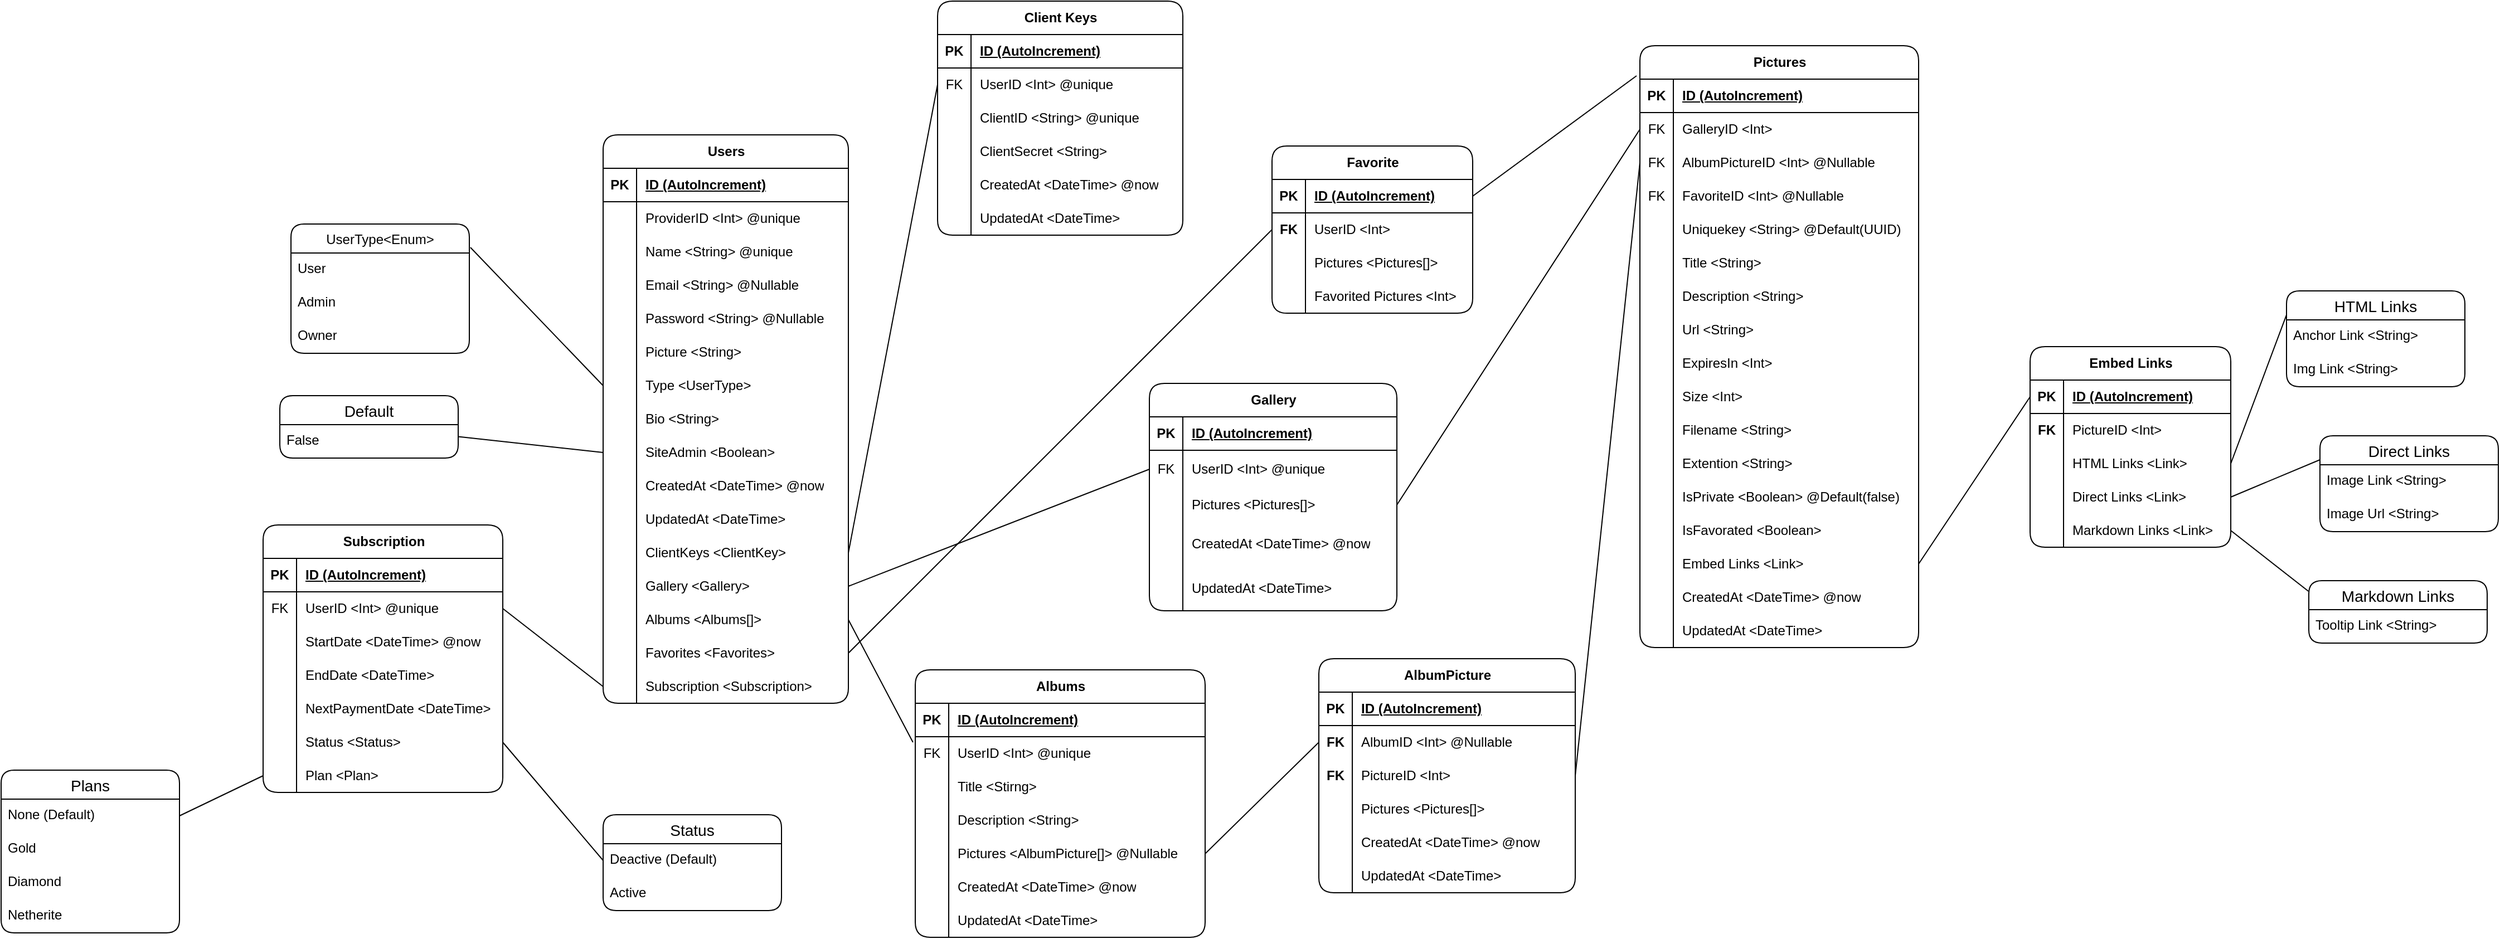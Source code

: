 <mxfile version="22.1.2" type="device">
  <diagram name="Page-1" id="FXRmcepue2GG0X4TsaFP">
    <mxGraphModel dx="880" dy="521" grid="1" gridSize="10" guides="1" tooltips="1" connect="1" arrows="1" fold="1" page="1" pageScale="1" pageWidth="3300" pageHeight="2339" background="none" math="0" shadow="0">
      <root>
        <mxCell id="0" />
        <mxCell id="1" parent="0" />
        <mxCell id="mDR7WXeW-V5EcUQ8594o-1" value="Users" style="shape=table;startSize=30;container=1;collapsible=1;childLayout=tableLayout;fixedRows=1;rowLines=0;fontStyle=1;align=center;resizeLast=1;html=1;rounded=1;" parent="1" vertex="1">
          <mxGeometry x="1080" y="800" width="220" height="510" as="geometry" />
        </mxCell>
        <mxCell id="mDR7WXeW-V5EcUQ8594o-2" value="" style="shape=tableRow;horizontal=0;startSize=0;swimlaneHead=0;swimlaneBody=0;fillColor=none;collapsible=0;dropTarget=0;points=[[0,0.5],[1,0.5]];portConstraint=eastwest;top=0;left=0;right=0;bottom=1;" parent="mDR7WXeW-V5EcUQ8594o-1" vertex="1">
          <mxGeometry y="30" width="220" height="30" as="geometry" />
        </mxCell>
        <mxCell id="mDR7WXeW-V5EcUQ8594o-3" value="PK" style="shape=partialRectangle;connectable=0;fillColor=none;top=0;left=0;bottom=0;right=0;fontStyle=1;overflow=hidden;whiteSpace=wrap;html=1;" parent="mDR7WXeW-V5EcUQ8594o-2" vertex="1">
          <mxGeometry width="30" height="30" as="geometry">
            <mxRectangle width="30" height="30" as="alternateBounds" />
          </mxGeometry>
        </mxCell>
        <mxCell id="mDR7WXeW-V5EcUQ8594o-4" value="ID (AutoIncrement)" style="shape=partialRectangle;connectable=0;fillColor=none;top=0;left=0;bottom=0;right=0;align=left;spacingLeft=6;fontStyle=5;overflow=hidden;whiteSpace=wrap;html=1;" parent="mDR7WXeW-V5EcUQ8594o-2" vertex="1">
          <mxGeometry x="30" width="190" height="30" as="geometry">
            <mxRectangle width="190" height="30" as="alternateBounds" />
          </mxGeometry>
        </mxCell>
        <mxCell id="mDR7WXeW-V5EcUQ8594o-5" value="" style="shape=tableRow;horizontal=0;startSize=0;swimlaneHead=0;swimlaneBody=0;fillColor=none;collapsible=0;dropTarget=0;points=[[0,0.5],[1,0.5]];portConstraint=eastwest;top=0;left=0;right=0;bottom=0;" parent="mDR7WXeW-V5EcUQ8594o-1" vertex="1">
          <mxGeometry y="60" width="220" height="30" as="geometry" />
        </mxCell>
        <mxCell id="mDR7WXeW-V5EcUQ8594o-6" value="" style="shape=partialRectangle;connectable=0;fillColor=none;top=0;left=0;bottom=0;right=0;editable=1;overflow=hidden;whiteSpace=wrap;html=1;" parent="mDR7WXeW-V5EcUQ8594o-5" vertex="1">
          <mxGeometry width="30" height="30" as="geometry">
            <mxRectangle width="30" height="30" as="alternateBounds" />
          </mxGeometry>
        </mxCell>
        <mxCell id="mDR7WXeW-V5EcUQ8594o-7" value="ProviderID &amp;lt;Int&amp;gt; @unique" style="shape=partialRectangle;connectable=0;fillColor=none;top=0;left=0;bottom=0;right=0;align=left;spacingLeft=6;overflow=hidden;whiteSpace=wrap;html=1;" parent="mDR7WXeW-V5EcUQ8594o-5" vertex="1">
          <mxGeometry x="30" width="190" height="30" as="geometry">
            <mxRectangle width="190" height="30" as="alternateBounds" />
          </mxGeometry>
        </mxCell>
        <mxCell id="mDR7WXeW-V5EcUQ8594o-8" value="" style="shape=tableRow;horizontal=0;startSize=0;swimlaneHead=0;swimlaneBody=0;fillColor=none;collapsible=0;dropTarget=0;points=[[0,0.5],[1,0.5]];portConstraint=eastwest;top=0;left=0;right=0;bottom=0;" parent="mDR7WXeW-V5EcUQ8594o-1" vertex="1">
          <mxGeometry y="90" width="220" height="30" as="geometry" />
        </mxCell>
        <mxCell id="mDR7WXeW-V5EcUQ8594o-9" value="" style="shape=partialRectangle;connectable=0;fillColor=none;top=0;left=0;bottom=0;right=0;editable=1;overflow=hidden;whiteSpace=wrap;html=1;" parent="mDR7WXeW-V5EcUQ8594o-8" vertex="1">
          <mxGeometry width="30" height="30" as="geometry">
            <mxRectangle width="30" height="30" as="alternateBounds" />
          </mxGeometry>
        </mxCell>
        <mxCell id="mDR7WXeW-V5EcUQ8594o-10" value="Name &amp;lt;String&amp;gt; @unique" style="shape=partialRectangle;connectable=0;fillColor=none;top=0;left=0;bottom=0;right=0;align=left;spacingLeft=6;overflow=hidden;whiteSpace=wrap;html=1;" parent="mDR7WXeW-V5EcUQ8594o-8" vertex="1">
          <mxGeometry x="30" width="190" height="30" as="geometry">
            <mxRectangle width="190" height="30" as="alternateBounds" />
          </mxGeometry>
        </mxCell>
        <mxCell id="mDR7WXeW-V5EcUQ8594o-11" value="" style="shape=tableRow;horizontal=0;startSize=0;swimlaneHead=0;swimlaneBody=0;fillColor=none;collapsible=0;dropTarget=0;points=[[0,0.5],[1,0.5]];portConstraint=eastwest;top=0;left=0;right=0;bottom=0;" parent="mDR7WXeW-V5EcUQ8594o-1" vertex="1">
          <mxGeometry y="120" width="220" height="30" as="geometry" />
        </mxCell>
        <mxCell id="mDR7WXeW-V5EcUQ8594o-12" value="" style="shape=partialRectangle;connectable=0;fillColor=none;top=0;left=0;bottom=0;right=0;editable=1;overflow=hidden;whiteSpace=wrap;html=1;" parent="mDR7WXeW-V5EcUQ8594o-11" vertex="1">
          <mxGeometry width="30" height="30" as="geometry">
            <mxRectangle width="30" height="30" as="alternateBounds" />
          </mxGeometry>
        </mxCell>
        <mxCell id="mDR7WXeW-V5EcUQ8594o-13" value="Email &amp;lt;String&amp;gt; @Nullable" style="shape=partialRectangle;connectable=0;fillColor=none;top=0;left=0;bottom=0;right=0;align=left;spacingLeft=6;overflow=hidden;whiteSpace=wrap;html=1;" parent="mDR7WXeW-V5EcUQ8594o-11" vertex="1">
          <mxGeometry x="30" width="190" height="30" as="geometry">
            <mxRectangle width="190" height="30" as="alternateBounds" />
          </mxGeometry>
        </mxCell>
        <mxCell id="mDR7WXeW-V5EcUQ8594o-14" value="" style="shape=tableRow;horizontal=0;startSize=0;swimlaneHead=0;swimlaneBody=0;fillColor=none;collapsible=0;dropTarget=0;points=[[0,0.5],[1,0.5]];portConstraint=eastwest;top=0;left=0;right=0;bottom=0;" parent="mDR7WXeW-V5EcUQ8594o-1" vertex="1">
          <mxGeometry y="150" width="220" height="30" as="geometry" />
        </mxCell>
        <mxCell id="mDR7WXeW-V5EcUQ8594o-15" value="" style="shape=partialRectangle;connectable=0;fillColor=none;top=0;left=0;bottom=0;right=0;editable=1;overflow=hidden;whiteSpace=wrap;html=1;" parent="mDR7WXeW-V5EcUQ8594o-14" vertex="1">
          <mxGeometry width="30" height="30" as="geometry">
            <mxRectangle width="30" height="30" as="alternateBounds" />
          </mxGeometry>
        </mxCell>
        <mxCell id="mDR7WXeW-V5EcUQ8594o-16" value="Password &amp;lt;String&amp;gt; @Nullable" style="shape=partialRectangle;connectable=0;fillColor=none;top=0;left=0;bottom=0;right=0;align=left;spacingLeft=6;overflow=hidden;whiteSpace=wrap;html=1;" parent="mDR7WXeW-V5EcUQ8594o-14" vertex="1">
          <mxGeometry x="30" width="190" height="30" as="geometry">
            <mxRectangle width="190" height="30" as="alternateBounds" />
          </mxGeometry>
        </mxCell>
        <mxCell id="mDR7WXeW-V5EcUQ8594o-17" value="" style="shape=tableRow;horizontal=0;startSize=0;swimlaneHead=0;swimlaneBody=0;fillColor=none;collapsible=0;dropTarget=0;points=[[0,0.5],[1,0.5]];portConstraint=eastwest;top=0;left=0;right=0;bottom=0;" parent="mDR7WXeW-V5EcUQ8594o-1" vertex="1">
          <mxGeometry y="180" width="220" height="30" as="geometry" />
        </mxCell>
        <mxCell id="mDR7WXeW-V5EcUQ8594o-18" value="" style="shape=partialRectangle;connectable=0;fillColor=none;top=0;left=0;bottom=0;right=0;editable=1;overflow=hidden;whiteSpace=wrap;html=1;" parent="mDR7WXeW-V5EcUQ8594o-17" vertex="1">
          <mxGeometry width="30" height="30" as="geometry">
            <mxRectangle width="30" height="30" as="alternateBounds" />
          </mxGeometry>
        </mxCell>
        <mxCell id="mDR7WXeW-V5EcUQ8594o-19" value="Picture &amp;lt;String&amp;gt;&amp;nbsp;" style="shape=partialRectangle;connectable=0;fillColor=none;top=0;left=0;bottom=0;right=0;align=left;spacingLeft=6;overflow=hidden;whiteSpace=wrap;html=1;" parent="mDR7WXeW-V5EcUQ8594o-17" vertex="1">
          <mxGeometry x="30" width="190" height="30" as="geometry">
            <mxRectangle width="190" height="30" as="alternateBounds" />
          </mxGeometry>
        </mxCell>
        <mxCell id="mDR7WXeW-V5EcUQ8594o-20" value="" style="shape=tableRow;horizontal=0;startSize=0;swimlaneHead=0;swimlaneBody=0;fillColor=none;collapsible=0;dropTarget=0;points=[[0,0.5],[1,0.5]];portConstraint=eastwest;top=0;left=0;right=0;bottom=0;" parent="mDR7WXeW-V5EcUQ8594o-1" vertex="1">
          <mxGeometry y="210" width="220" height="30" as="geometry" />
        </mxCell>
        <mxCell id="mDR7WXeW-V5EcUQ8594o-21" value="" style="shape=partialRectangle;connectable=0;fillColor=none;top=0;left=0;bottom=0;right=0;editable=1;overflow=hidden;whiteSpace=wrap;html=1;" parent="mDR7WXeW-V5EcUQ8594o-20" vertex="1">
          <mxGeometry width="30" height="30" as="geometry">
            <mxRectangle width="30" height="30" as="alternateBounds" />
          </mxGeometry>
        </mxCell>
        <mxCell id="mDR7WXeW-V5EcUQ8594o-22" value="Type &amp;lt;UserType&amp;gt;" style="shape=partialRectangle;connectable=0;fillColor=none;top=0;left=0;bottom=0;right=0;align=left;spacingLeft=6;overflow=hidden;whiteSpace=wrap;html=1;" parent="mDR7WXeW-V5EcUQ8594o-20" vertex="1">
          <mxGeometry x="30" width="190" height="30" as="geometry">
            <mxRectangle width="190" height="30" as="alternateBounds" />
          </mxGeometry>
        </mxCell>
        <mxCell id="mDR7WXeW-V5EcUQ8594o-23" value="" style="shape=tableRow;horizontal=0;startSize=0;swimlaneHead=0;swimlaneBody=0;fillColor=none;collapsible=0;dropTarget=0;points=[[0,0.5],[1,0.5]];portConstraint=eastwest;top=0;left=0;right=0;bottom=0;" parent="mDR7WXeW-V5EcUQ8594o-1" vertex="1">
          <mxGeometry y="240" width="220" height="30" as="geometry" />
        </mxCell>
        <mxCell id="mDR7WXeW-V5EcUQ8594o-24" value="" style="shape=partialRectangle;connectable=0;fillColor=none;top=0;left=0;bottom=0;right=0;editable=1;overflow=hidden;whiteSpace=wrap;html=1;" parent="mDR7WXeW-V5EcUQ8594o-23" vertex="1">
          <mxGeometry width="30" height="30" as="geometry">
            <mxRectangle width="30" height="30" as="alternateBounds" />
          </mxGeometry>
        </mxCell>
        <mxCell id="mDR7WXeW-V5EcUQ8594o-25" value="Bio &amp;lt;String&amp;gt;" style="shape=partialRectangle;connectable=0;fillColor=none;top=0;left=0;bottom=0;right=0;align=left;spacingLeft=6;overflow=hidden;whiteSpace=wrap;html=1;" parent="mDR7WXeW-V5EcUQ8594o-23" vertex="1">
          <mxGeometry x="30" width="190" height="30" as="geometry">
            <mxRectangle width="190" height="30" as="alternateBounds" />
          </mxGeometry>
        </mxCell>
        <mxCell id="mDR7WXeW-V5EcUQ8594o-26" value="" style="shape=tableRow;horizontal=0;startSize=0;swimlaneHead=0;swimlaneBody=0;fillColor=none;collapsible=0;dropTarget=0;points=[[0,0.5],[1,0.5]];portConstraint=eastwest;top=0;left=0;right=0;bottom=0;" parent="mDR7WXeW-V5EcUQ8594o-1" vertex="1">
          <mxGeometry y="270" width="220" height="30" as="geometry" />
        </mxCell>
        <mxCell id="mDR7WXeW-V5EcUQ8594o-27" value="" style="shape=partialRectangle;connectable=0;fillColor=none;top=0;left=0;bottom=0;right=0;editable=1;overflow=hidden;whiteSpace=wrap;html=1;" parent="mDR7WXeW-V5EcUQ8594o-26" vertex="1">
          <mxGeometry width="30" height="30" as="geometry">
            <mxRectangle width="30" height="30" as="alternateBounds" />
          </mxGeometry>
        </mxCell>
        <mxCell id="mDR7WXeW-V5EcUQ8594o-28" value="SiteAdmin &amp;lt;Boolean&amp;gt;" style="shape=partialRectangle;connectable=0;fillColor=none;top=0;left=0;bottom=0;right=0;align=left;spacingLeft=6;overflow=hidden;whiteSpace=wrap;html=1;" parent="mDR7WXeW-V5EcUQ8594o-26" vertex="1">
          <mxGeometry x="30" width="190" height="30" as="geometry">
            <mxRectangle width="190" height="30" as="alternateBounds" />
          </mxGeometry>
        </mxCell>
        <mxCell id="mDR7WXeW-V5EcUQ8594o-29" value="" style="shape=tableRow;horizontal=0;startSize=0;swimlaneHead=0;swimlaneBody=0;fillColor=none;collapsible=0;dropTarget=0;points=[[0,0.5],[1,0.5]];portConstraint=eastwest;top=0;left=0;right=0;bottom=0;" parent="mDR7WXeW-V5EcUQ8594o-1" vertex="1">
          <mxGeometry y="300" width="220" height="30" as="geometry" />
        </mxCell>
        <mxCell id="mDR7WXeW-V5EcUQ8594o-30" value="" style="shape=partialRectangle;connectable=0;fillColor=none;top=0;left=0;bottom=0;right=0;editable=1;overflow=hidden;whiteSpace=wrap;html=1;" parent="mDR7WXeW-V5EcUQ8594o-29" vertex="1">
          <mxGeometry width="30" height="30" as="geometry">
            <mxRectangle width="30" height="30" as="alternateBounds" />
          </mxGeometry>
        </mxCell>
        <mxCell id="mDR7WXeW-V5EcUQ8594o-31" value="CreatedAt &amp;lt;DateTime&amp;gt; @now" style="shape=partialRectangle;connectable=0;fillColor=none;top=0;left=0;bottom=0;right=0;align=left;spacingLeft=6;overflow=hidden;whiteSpace=wrap;html=1;" parent="mDR7WXeW-V5EcUQ8594o-29" vertex="1">
          <mxGeometry x="30" width="190" height="30" as="geometry">
            <mxRectangle width="190" height="30" as="alternateBounds" />
          </mxGeometry>
        </mxCell>
        <mxCell id="mDR7WXeW-V5EcUQ8594o-32" value="" style="shape=tableRow;horizontal=0;startSize=0;swimlaneHead=0;swimlaneBody=0;fillColor=none;collapsible=0;dropTarget=0;points=[[0,0.5],[1,0.5]];portConstraint=eastwest;top=0;left=0;right=0;bottom=0;" parent="mDR7WXeW-V5EcUQ8594o-1" vertex="1">
          <mxGeometry y="330" width="220" height="30" as="geometry" />
        </mxCell>
        <mxCell id="mDR7WXeW-V5EcUQ8594o-33" value="" style="shape=partialRectangle;connectable=0;fillColor=none;top=0;left=0;bottom=0;right=0;editable=1;overflow=hidden;whiteSpace=wrap;html=1;" parent="mDR7WXeW-V5EcUQ8594o-32" vertex="1">
          <mxGeometry width="30" height="30" as="geometry">
            <mxRectangle width="30" height="30" as="alternateBounds" />
          </mxGeometry>
        </mxCell>
        <mxCell id="mDR7WXeW-V5EcUQ8594o-34" value="UpdatedAt &amp;lt;DateTime&amp;gt;" style="shape=partialRectangle;connectable=0;fillColor=none;top=0;left=0;bottom=0;right=0;align=left;spacingLeft=6;overflow=hidden;whiteSpace=wrap;html=1;" parent="mDR7WXeW-V5EcUQ8594o-32" vertex="1">
          <mxGeometry x="30" width="190" height="30" as="geometry">
            <mxRectangle width="190" height="30" as="alternateBounds" />
          </mxGeometry>
        </mxCell>
        <mxCell id="mDR7WXeW-V5EcUQ8594o-44" value="" style="shape=tableRow;horizontal=0;startSize=0;swimlaneHead=0;swimlaneBody=0;fillColor=none;collapsible=0;dropTarget=0;points=[[0,0.5],[1,0.5]];portConstraint=eastwest;top=0;left=0;right=0;bottom=0;" parent="mDR7WXeW-V5EcUQ8594o-1" vertex="1">
          <mxGeometry y="360" width="220" height="30" as="geometry" />
        </mxCell>
        <mxCell id="mDR7WXeW-V5EcUQ8594o-45" value="" style="shape=partialRectangle;connectable=0;fillColor=none;top=0;left=0;bottom=0;right=0;editable=1;overflow=hidden;whiteSpace=wrap;html=1;" parent="mDR7WXeW-V5EcUQ8594o-44" vertex="1">
          <mxGeometry width="30" height="30" as="geometry">
            <mxRectangle width="30" height="30" as="alternateBounds" />
          </mxGeometry>
        </mxCell>
        <mxCell id="mDR7WXeW-V5EcUQ8594o-46" value="ClientKeys &amp;lt;ClientKey&amp;gt;" style="shape=partialRectangle;connectable=0;fillColor=none;top=0;left=0;bottom=0;right=0;align=left;spacingLeft=6;overflow=hidden;whiteSpace=wrap;html=1;" parent="mDR7WXeW-V5EcUQ8594o-44" vertex="1">
          <mxGeometry x="30" width="190" height="30" as="geometry">
            <mxRectangle width="190" height="30" as="alternateBounds" />
          </mxGeometry>
        </mxCell>
        <mxCell id="mDR7WXeW-V5EcUQ8594o-47" value="" style="shape=tableRow;horizontal=0;startSize=0;swimlaneHead=0;swimlaneBody=0;fillColor=none;collapsible=0;dropTarget=0;points=[[0,0.5],[1,0.5]];portConstraint=eastwest;top=0;left=0;right=0;bottom=0;" parent="mDR7WXeW-V5EcUQ8594o-1" vertex="1">
          <mxGeometry y="390" width="220" height="30" as="geometry" />
        </mxCell>
        <mxCell id="mDR7WXeW-V5EcUQ8594o-48" value="" style="shape=partialRectangle;connectable=0;fillColor=none;top=0;left=0;bottom=0;right=0;editable=1;overflow=hidden;whiteSpace=wrap;html=1;" parent="mDR7WXeW-V5EcUQ8594o-47" vertex="1">
          <mxGeometry width="30" height="30" as="geometry">
            <mxRectangle width="30" height="30" as="alternateBounds" />
          </mxGeometry>
        </mxCell>
        <mxCell id="mDR7WXeW-V5EcUQ8594o-49" value="Gallery &amp;lt;Gallery&amp;gt;" style="shape=partialRectangle;connectable=0;fillColor=none;top=0;left=0;bottom=0;right=0;align=left;spacingLeft=6;overflow=hidden;whiteSpace=wrap;html=1;" parent="mDR7WXeW-V5EcUQ8594o-47" vertex="1">
          <mxGeometry x="30" width="190" height="30" as="geometry">
            <mxRectangle width="190" height="30" as="alternateBounds" />
          </mxGeometry>
        </mxCell>
        <mxCell id="mDR7WXeW-V5EcUQ8594o-50" value="" style="shape=tableRow;horizontal=0;startSize=0;swimlaneHead=0;swimlaneBody=0;fillColor=none;collapsible=0;dropTarget=0;points=[[0,0.5],[1,0.5]];portConstraint=eastwest;top=0;left=0;right=0;bottom=0;" parent="mDR7WXeW-V5EcUQ8594o-1" vertex="1">
          <mxGeometry y="420" width="220" height="30" as="geometry" />
        </mxCell>
        <mxCell id="mDR7WXeW-V5EcUQ8594o-51" value="" style="shape=partialRectangle;connectable=0;fillColor=none;top=0;left=0;bottom=0;right=0;editable=1;overflow=hidden;whiteSpace=wrap;html=1;" parent="mDR7WXeW-V5EcUQ8594o-50" vertex="1">
          <mxGeometry width="30" height="30" as="geometry">
            <mxRectangle width="30" height="30" as="alternateBounds" />
          </mxGeometry>
        </mxCell>
        <mxCell id="mDR7WXeW-V5EcUQ8594o-52" value="Albums &amp;lt;Albums[]&amp;gt;" style="shape=partialRectangle;connectable=0;fillColor=none;top=0;left=0;bottom=0;right=0;align=left;spacingLeft=6;overflow=hidden;whiteSpace=wrap;html=1;" parent="mDR7WXeW-V5EcUQ8594o-50" vertex="1">
          <mxGeometry x="30" width="190" height="30" as="geometry">
            <mxRectangle width="190" height="30" as="alternateBounds" />
          </mxGeometry>
        </mxCell>
        <mxCell id="tP8c2_f_LKIFZsqtgy1Z-103" value="" style="shape=tableRow;horizontal=0;startSize=0;swimlaneHead=0;swimlaneBody=0;fillColor=none;collapsible=0;dropTarget=0;points=[[0,0.5],[1,0.5]];portConstraint=eastwest;top=0;left=0;right=0;bottom=0;" parent="mDR7WXeW-V5EcUQ8594o-1" vertex="1">
          <mxGeometry y="450" width="220" height="30" as="geometry" />
        </mxCell>
        <mxCell id="tP8c2_f_LKIFZsqtgy1Z-104" value="" style="shape=partialRectangle;connectable=0;fillColor=none;top=0;left=0;bottom=0;right=0;editable=1;overflow=hidden;whiteSpace=wrap;html=1;" parent="tP8c2_f_LKIFZsqtgy1Z-103" vertex="1">
          <mxGeometry width="30" height="30" as="geometry">
            <mxRectangle width="30" height="30" as="alternateBounds" />
          </mxGeometry>
        </mxCell>
        <mxCell id="tP8c2_f_LKIFZsqtgy1Z-105" value="Favorites &amp;lt;Favorites&amp;gt;" style="shape=partialRectangle;connectable=0;fillColor=none;top=0;left=0;bottom=0;right=0;align=left;spacingLeft=6;overflow=hidden;whiteSpace=wrap;html=1;" parent="tP8c2_f_LKIFZsqtgy1Z-103" vertex="1">
          <mxGeometry x="30" width="190" height="30" as="geometry">
            <mxRectangle width="190" height="30" as="alternateBounds" />
          </mxGeometry>
        </mxCell>
        <mxCell id="mDR7WXeW-V5EcUQ8594o-53" value="" style="shape=tableRow;horizontal=0;startSize=0;swimlaneHead=0;swimlaneBody=0;fillColor=none;collapsible=0;dropTarget=0;points=[[0,0.5],[1,0.5]];portConstraint=eastwest;top=0;left=0;right=0;bottom=0;" parent="mDR7WXeW-V5EcUQ8594o-1" vertex="1">
          <mxGeometry y="480" width="220" height="30" as="geometry" />
        </mxCell>
        <mxCell id="mDR7WXeW-V5EcUQ8594o-54" value="" style="shape=partialRectangle;connectable=0;fillColor=none;top=0;left=0;bottom=0;right=0;editable=1;overflow=hidden;whiteSpace=wrap;html=1;" parent="mDR7WXeW-V5EcUQ8594o-53" vertex="1">
          <mxGeometry width="30" height="30" as="geometry">
            <mxRectangle width="30" height="30" as="alternateBounds" />
          </mxGeometry>
        </mxCell>
        <mxCell id="mDR7WXeW-V5EcUQ8594o-55" value="Subscription &amp;lt;Subscription&amp;gt;" style="shape=partialRectangle;connectable=0;fillColor=none;top=0;left=0;bottom=0;right=0;align=left;spacingLeft=6;overflow=hidden;whiteSpace=wrap;html=1;" parent="mDR7WXeW-V5EcUQ8594o-53" vertex="1">
          <mxGeometry x="30" width="190" height="30" as="geometry">
            <mxRectangle width="190" height="30" as="alternateBounds" />
          </mxGeometry>
        </mxCell>
        <mxCell id="mDR7WXeW-V5EcUQ8594o-38" value="UserType&lt;Enum&gt;" style="swimlane;fontStyle=0;childLayout=stackLayout;horizontal=1;startSize=26;horizontalStack=0;resizeParent=1;resizeParentMax=0;resizeLast=0;collapsible=1;marginBottom=0;align=center;fontSize=12;rounded=1;glass=0;" parent="1" vertex="1">
          <mxGeometry x="800" y="880" width="160" height="116" as="geometry" />
        </mxCell>
        <mxCell id="mDR7WXeW-V5EcUQ8594o-39" value="User" style="text;strokeColor=none;fillColor=none;spacingLeft=4;spacingRight=4;overflow=hidden;rotatable=0;points=[[0,0.5],[1,0.5]];portConstraint=eastwest;fontSize=12;whiteSpace=wrap;html=1;" parent="mDR7WXeW-V5EcUQ8594o-38" vertex="1">
          <mxGeometry y="26" width="160" height="30" as="geometry" />
        </mxCell>
        <mxCell id="mDR7WXeW-V5EcUQ8594o-40" value="Admin" style="text;strokeColor=none;fillColor=none;spacingLeft=4;spacingRight=4;overflow=hidden;rotatable=0;points=[[0,0.5],[1,0.5]];portConstraint=eastwest;fontSize=12;whiteSpace=wrap;html=1;" parent="mDR7WXeW-V5EcUQ8594o-38" vertex="1">
          <mxGeometry y="56" width="160" height="30" as="geometry" />
        </mxCell>
        <mxCell id="mDR7WXeW-V5EcUQ8594o-41" value="Owner" style="text;strokeColor=none;fillColor=none;spacingLeft=4;spacingRight=4;overflow=hidden;rotatable=0;points=[[0,0.5],[1,0.5]];portConstraint=eastwest;fontSize=12;whiteSpace=wrap;html=1;" parent="mDR7WXeW-V5EcUQ8594o-38" vertex="1">
          <mxGeometry y="86" width="160" height="30" as="geometry" />
        </mxCell>
        <mxCell id="mDR7WXeW-V5EcUQ8594o-43" value="" style="endArrow=none;html=1;rounded=0;exitX=1.006;exitY=0.181;exitDx=0;exitDy=0;exitPerimeter=0;entryX=0;entryY=0.5;entryDx=0;entryDy=0;" parent="1" source="mDR7WXeW-V5EcUQ8594o-38" target="mDR7WXeW-V5EcUQ8594o-20" edge="1">
          <mxGeometry width="50" height="50" relative="1" as="geometry">
            <mxPoint x="1140" y="1060" as="sourcePoint" />
            <mxPoint x="1190" y="1010" as="targetPoint" />
          </mxGeometry>
        </mxCell>
        <mxCell id="mDR7WXeW-V5EcUQ8594o-56" value="Default" style="swimlane;fontStyle=0;childLayout=stackLayout;horizontal=1;startSize=26;horizontalStack=0;resizeParent=1;resizeParentMax=0;resizeLast=0;collapsible=1;marginBottom=0;align=center;fontSize=14;rounded=1;" parent="1" vertex="1">
          <mxGeometry x="790" y="1034" width="160" height="56" as="geometry" />
        </mxCell>
        <mxCell id="mDR7WXeW-V5EcUQ8594o-57" value="False" style="text;strokeColor=none;fillColor=none;spacingLeft=4;spacingRight=4;overflow=hidden;rotatable=0;points=[[0,0.5],[1,0.5]];portConstraint=eastwest;fontSize=12;whiteSpace=wrap;html=1;" parent="mDR7WXeW-V5EcUQ8594o-56" vertex="1">
          <mxGeometry y="26" width="160" height="30" as="geometry" />
        </mxCell>
        <mxCell id="mDR7WXeW-V5EcUQ8594o-60" value="" style="endArrow=none;html=1;rounded=0;exitX=0;exitY=0.5;exitDx=0;exitDy=0;" parent="1" source="mDR7WXeW-V5EcUQ8594o-26" target="mDR7WXeW-V5EcUQ8594o-56" edge="1">
          <mxGeometry width="50" height="50" relative="1" as="geometry">
            <mxPoint x="1190" y="940" as="sourcePoint" />
            <mxPoint x="1240" y="890" as="targetPoint" />
          </mxGeometry>
        </mxCell>
        <mxCell id="mDR7WXeW-V5EcUQ8594o-61" value="Client Keys" style="shape=table;startSize=30;container=1;collapsible=1;childLayout=tableLayout;fixedRows=1;rowLines=0;fontStyle=1;align=center;resizeLast=1;html=1;rounded=1;" parent="1" vertex="1">
          <mxGeometry x="1380" y="680" width="220" height="210" as="geometry" />
        </mxCell>
        <mxCell id="mDR7WXeW-V5EcUQ8594o-62" value="" style="shape=tableRow;horizontal=0;startSize=0;swimlaneHead=0;swimlaneBody=0;fillColor=none;collapsible=0;dropTarget=0;points=[[0,0.5],[1,0.5]];portConstraint=eastwest;top=0;left=0;right=0;bottom=1;" parent="mDR7WXeW-V5EcUQ8594o-61" vertex="1">
          <mxGeometry y="30" width="220" height="30" as="geometry" />
        </mxCell>
        <mxCell id="mDR7WXeW-V5EcUQ8594o-63" value="PK" style="shape=partialRectangle;connectable=0;fillColor=none;top=0;left=0;bottom=0;right=0;fontStyle=1;overflow=hidden;whiteSpace=wrap;html=1;" parent="mDR7WXeW-V5EcUQ8594o-62" vertex="1">
          <mxGeometry width="30" height="30" as="geometry">
            <mxRectangle width="30" height="30" as="alternateBounds" />
          </mxGeometry>
        </mxCell>
        <mxCell id="mDR7WXeW-V5EcUQ8594o-64" value="ID (AutoIncrement)" style="shape=partialRectangle;connectable=0;fillColor=none;top=0;left=0;bottom=0;right=0;align=left;spacingLeft=6;fontStyle=5;overflow=hidden;whiteSpace=wrap;html=1;" parent="mDR7WXeW-V5EcUQ8594o-62" vertex="1">
          <mxGeometry x="30" width="190" height="30" as="geometry">
            <mxRectangle width="190" height="30" as="alternateBounds" />
          </mxGeometry>
        </mxCell>
        <mxCell id="mDR7WXeW-V5EcUQ8594o-65" value="" style="shape=tableRow;horizontal=0;startSize=0;swimlaneHead=0;swimlaneBody=0;fillColor=none;collapsible=0;dropTarget=0;points=[[0,0.5],[1,0.5]];portConstraint=eastwest;top=0;left=0;right=0;bottom=0;" parent="mDR7WXeW-V5EcUQ8594o-61" vertex="1">
          <mxGeometry y="60" width="220" height="30" as="geometry" />
        </mxCell>
        <mxCell id="mDR7WXeW-V5EcUQ8594o-66" value="FK" style="shape=partialRectangle;connectable=0;fillColor=none;top=0;left=0;bottom=0;right=0;editable=1;overflow=hidden;whiteSpace=wrap;html=1;" parent="mDR7WXeW-V5EcUQ8594o-65" vertex="1">
          <mxGeometry width="30" height="30" as="geometry">
            <mxRectangle width="30" height="30" as="alternateBounds" />
          </mxGeometry>
        </mxCell>
        <mxCell id="mDR7WXeW-V5EcUQ8594o-67" value="UserID &amp;lt;Int&amp;gt; @unique" style="shape=partialRectangle;connectable=0;fillColor=none;top=0;left=0;bottom=0;right=0;align=left;spacingLeft=6;overflow=hidden;whiteSpace=wrap;html=1;" parent="mDR7WXeW-V5EcUQ8594o-65" vertex="1">
          <mxGeometry x="30" width="190" height="30" as="geometry">
            <mxRectangle width="190" height="30" as="alternateBounds" />
          </mxGeometry>
        </mxCell>
        <mxCell id="mDR7WXeW-V5EcUQ8594o-68" value="" style="shape=tableRow;horizontal=0;startSize=0;swimlaneHead=0;swimlaneBody=0;fillColor=none;collapsible=0;dropTarget=0;points=[[0,0.5],[1,0.5]];portConstraint=eastwest;top=0;left=0;right=0;bottom=0;" parent="mDR7WXeW-V5EcUQ8594o-61" vertex="1">
          <mxGeometry y="90" width="220" height="30" as="geometry" />
        </mxCell>
        <mxCell id="mDR7WXeW-V5EcUQ8594o-69" value="" style="shape=partialRectangle;connectable=0;fillColor=none;top=0;left=0;bottom=0;right=0;editable=1;overflow=hidden;whiteSpace=wrap;html=1;" parent="mDR7WXeW-V5EcUQ8594o-68" vertex="1">
          <mxGeometry width="30" height="30" as="geometry">
            <mxRectangle width="30" height="30" as="alternateBounds" />
          </mxGeometry>
        </mxCell>
        <mxCell id="mDR7WXeW-V5EcUQ8594o-70" value="ClientID &amp;lt;String&amp;gt; @unique" style="shape=partialRectangle;connectable=0;fillColor=none;top=0;left=0;bottom=0;right=0;align=left;spacingLeft=6;overflow=hidden;whiteSpace=wrap;html=1;" parent="mDR7WXeW-V5EcUQ8594o-68" vertex="1">
          <mxGeometry x="30" width="190" height="30" as="geometry">
            <mxRectangle width="190" height="30" as="alternateBounds" />
          </mxGeometry>
        </mxCell>
        <mxCell id="mDR7WXeW-V5EcUQ8594o-71" value="" style="shape=tableRow;horizontal=0;startSize=0;swimlaneHead=0;swimlaneBody=0;fillColor=none;collapsible=0;dropTarget=0;points=[[0,0.5],[1,0.5]];portConstraint=eastwest;top=0;left=0;right=0;bottom=0;" parent="mDR7WXeW-V5EcUQ8594o-61" vertex="1">
          <mxGeometry y="120" width="220" height="30" as="geometry" />
        </mxCell>
        <mxCell id="mDR7WXeW-V5EcUQ8594o-72" value="" style="shape=partialRectangle;connectable=0;fillColor=none;top=0;left=0;bottom=0;right=0;editable=1;overflow=hidden;whiteSpace=wrap;html=1;" parent="mDR7WXeW-V5EcUQ8594o-71" vertex="1">
          <mxGeometry width="30" height="30" as="geometry">
            <mxRectangle width="30" height="30" as="alternateBounds" />
          </mxGeometry>
        </mxCell>
        <mxCell id="mDR7WXeW-V5EcUQ8594o-73" value="ClientSecret &amp;lt;String&amp;gt;&amp;nbsp;" style="shape=partialRectangle;connectable=0;fillColor=none;top=0;left=0;bottom=0;right=0;align=left;spacingLeft=6;overflow=hidden;whiteSpace=wrap;html=1;" parent="mDR7WXeW-V5EcUQ8594o-71" vertex="1">
          <mxGeometry x="30" width="190" height="30" as="geometry">
            <mxRectangle width="190" height="30" as="alternateBounds" />
          </mxGeometry>
        </mxCell>
        <mxCell id="tP8c2_f_LKIFZsqtgy1Z-1" value="" style="shape=tableRow;horizontal=0;startSize=0;swimlaneHead=0;swimlaneBody=0;fillColor=none;collapsible=0;dropTarget=0;points=[[0,0.5],[1,0.5]];portConstraint=eastwest;top=0;left=0;right=0;bottom=0;" parent="mDR7WXeW-V5EcUQ8594o-61" vertex="1">
          <mxGeometry y="150" width="220" height="30" as="geometry" />
        </mxCell>
        <mxCell id="tP8c2_f_LKIFZsqtgy1Z-2" value="" style="shape=partialRectangle;connectable=0;fillColor=none;top=0;left=0;bottom=0;right=0;editable=1;overflow=hidden;whiteSpace=wrap;html=1;" parent="tP8c2_f_LKIFZsqtgy1Z-1" vertex="1">
          <mxGeometry width="30" height="30" as="geometry">
            <mxRectangle width="30" height="30" as="alternateBounds" />
          </mxGeometry>
        </mxCell>
        <mxCell id="tP8c2_f_LKIFZsqtgy1Z-3" value="CreatedAt &amp;lt;DateTime&amp;gt; @now" style="shape=partialRectangle;connectable=0;fillColor=none;top=0;left=0;bottom=0;right=0;align=left;spacingLeft=6;overflow=hidden;whiteSpace=wrap;html=1;" parent="tP8c2_f_LKIFZsqtgy1Z-1" vertex="1">
          <mxGeometry x="30" width="190" height="30" as="geometry">
            <mxRectangle width="190" height="30" as="alternateBounds" />
          </mxGeometry>
        </mxCell>
        <mxCell id="tP8c2_f_LKIFZsqtgy1Z-4" value="" style="shape=tableRow;horizontal=0;startSize=0;swimlaneHead=0;swimlaneBody=0;fillColor=none;collapsible=0;dropTarget=0;points=[[0,0.5],[1,0.5]];portConstraint=eastwest;top=0;left=0;right=0;bottom=0;" parent="mDR7WXeW-V5EcUQ8594o-61" vertex="1">
          <mxGeometry y="180" width="220" height="30" as="geometry" />
        </mxCell>
        <mxCell id="tP8c2_f_LKIFZsqtgy1Z-5" value="" style="shape=partialRectangle;connectable=0;fillColor=none;top=0;left=0;bottom=0;right=0;editable=1;overflow=hidden;whiteSpace=wrap;html=1;" parent="tP8c2_f_LKIFZsqtgy1Z-4" vertex="1">
          <mxGeometry width="30" height="30" as="geometry">
            <mxRectangle width="30" height="30" as="alternateBounds" />
          </mxGeometry>
        </mxCell>
        <mxCell id="tP8c2_f_LKIFZsqtgy1Z-6" value="UpdatedAt &amp;lt;DateTime&amp;gt;" style="shape=partialRectangle;connectable=0;fillColor=none;top=0;left=0;bottom=0;right=0;align=left;spacingLeft=6;overflow=hidden;whiteSpace=wrap;html=1;" parent="tP8c2_f_LKIFZsqtgy1Z-4" vertex="1">
          <mxGeometry x="30" width="190" height="30" as="geometry">
            <mxRectangle width="190" height="30" as="alternateBounds" />
          </mxGeometry>
        </mxCell>
        <mxCell id="mDR7WXeW-V5EcUQ8594o-74" value="" style="endArrow=none;html=1;rounded=0;exitX=1;exitY=0.5;exitDx=0;exitDy=0;entryX=0;entryY=0.5;entryDx=0;entryDy=0;" parent="1" source="mDR7WXeW-V5EcUQ8594o-44" target="mDR7WXeW-V5EcUQ8594o-65" edge="1">
          <mxGeometry width="50" height="50" relative="1" as="geometry">
            <mxPoint x="1490" y="860" as="sourcePoint" />
            <mxPoint x="1540" y="810" as="targetPoint" />
          </mxGeometry>
        </mxCell>
        <mxCell id="mDR7WXeW-V5EcUQ8594o-75" value="Gallery" style="shape=table;startSize=30;container=1;collapsible=1;childLayout=tableLayout;fixedRows=1;rowLines=0;fontStyle=1;align=center;resizeLast=1;html=1;rounded=1;" parent="1" vertex="1">
          <mxGeometry x="1570" y="1023" width="222" height="204" as="geometry" />
        </mxCell>
        <mxCell id="mDR7WXeW-V5EcUQ8594o-76" value="" style="shape=tableRow;horizontal=0;startSize=0;swimlaneHead=0;swimlaneBody=0;fillColor=none;collapsible=0;dropTarget=0;points=[[0,0.5],[1,0.5]];portConstraint=eastwest;top=0;left=0;right=0;bottom=1;" parent="mDR7WXeW-V5EcUQ8594o-75" vertex="1">
          <mxGeometry y="30" width="222" height="30" as="geometry" />
        </mxCell>
        <mxCell id="mDR7WXeW-V5EcUQ8594o-77" value="PK" style="shape=partialRectangle;connectable=0;fillColor=none;top=0;left=0;bottom=0;right=0;fontStyle=1;overflow=hidden;whiteSpace=wrap;html=1;" parent="mDR7WXeW-V5EcUQ8594o-76" vertex="1">
          <mxGeometry width="30" height="30" as="geometry">
            <mxRectangle width="30" height="30" as="alternateBounds" />
          </mxGeometry>
        </mxCell>
        <mxCell id="mDR7WXeW-V5EcUQ8594o-78" value="ID (AutoIncrement)" style="shape=partialRectangle;connectable=0;fillColor=none;top=0;left=0;bottom=0;right=0;align=left;spacingLeft=6;fontStyle=5;overflow=hidden;whiteSpace=wrap;html=1;" parent="mDR7WXeW-V5EcUQ8594o-76" vertex="1">
          <mxGeometry x="30" width="192" height="30" as="geometry">
            <mxRectangle width="192" height="30" as="alternateBounds" />
          </mxGeometry>
        </mxCell>
        <mxCell id="mDR7WXeW-V5EcUQ8594o-79" value="" style="shape=tableRow;horizontal=0;startSize=0;swimlaneHead=0;swimlaneBody=0;fillColor=none;collapsible=0;dropTarget=0;points=[[0,0.5],[1,0.5]];portConstraint=eastwest;top=0;left=0;right=0;bottom=0;" parent="mDR7WXeW-V5EcUQ8594o-75" vertex="1">
          <mxGeometry y="60" width="222" height="34" as="geometry" />
        </mxCell>
        <mxCell id="mDR7WXeW-V5EcUQ8594o-80" value="FK" style="shape=partialRectangle;connectable=0;fillColor=none;top=0;left=0;bottom=0;right=0;editable=1;overflow=hidden;whiteSpace=wrap;html=1;" parent="mDR7WXeW-V5EcUQ8594o-79" vertex="1">
          <mxGeometry width="30" height="34" as="geometry">
            <mxRectangle width="30" height="34" as="alternateBounds" />
          </mxGeometry>
        </mxCell>
        <mxCell id="mDR7WXeW-V5EcUQ8594o-81" value="UserID &amp;lt;Int&amp;gt; @unique" style="shape=partialRectangle;connectable=0;fillColor=none;top=0;left=0;bottom=0;right=0;align=left;spacingLeft=6;overflow=hidden;whiteSpace=wrap;html=1;" parent="mDR7WXeW-V5EcUQ8594o-79" vertex="1">
          <mxGeometry x="30" width="192" height="34" as="geometry">
            <mxRectangle width="192" height="34" as="alternateBounds" />
          </mxGeometry>
        </mxCell>
        <mxCell id="mDR7WXeW-V5EcUQ8594o-82" value="" style="shape=tableRow;horizontal=0;startSize=0;swimlaneHead=0;swimlaneBody=0;fillColor=none;collapsible=0;dropTarget=0;points=[[0,0.5],[1,0.5]];portConstraint=eastwest;top=0;left=0;right=0;bottom=0;" parent="mDR7WXeW-V5EcUQ8594o-75" vertex="1">
          <mxGeometry y="94" width="222" height="30" as="geometry" />
        </mxCell>
        <mxCell id="mDR7WXeW-V5EcUQ8594o-83" value="" style="shape=partialRectangle;connectable=0;fillColor=none;top=0;left=0;bottom=0;right=0;editable=1;overflow=hidden;whiteSpace=wrap;html=1;" parent="mDR7WXeW-V5EcUQ8594o-82" vertex="1">
          <mxGeometry width="30" height="30" as="geometry">
            <mxRectangle width="30" height="30" as="alternateBounds" />
          </mxGeometry>
        </mxCell>
        <mxCell id="mDR7WXeW-V5EcUQ8594o-84" value="Pictures &amp;lt;Pictures[]&amp;gt;" style="shape=partialRectangle;connectable=0;fillColor=none;top=0;left=0;bottom=0;right=0;align=left;spacingLeft=6;overflow=hidden;whiteSpace=wrap;html=1;" parent="mDR7WXeW-V5EcUQ8594o-82" vertex="1">
          <mxGeometry x="30" width="192" height="30" as="geometry">
            <mxRectangle width="192" height="30" as="alternateBounds" />
          </mxGeometry>
        </mxCell>
        <mxCell id="mDR7WXeW-V5EcUQ8594o-85" value="" style="shape=tableRow;horizontal=0;startSize=0;swimlaneHead=0;swimlaneBody=0;fillColor=none;collapsible=0;dropTarget=0;points=[[0,0.5],[1,0.5]];portConstraint=eastwest;top=0;left=0;right=0;bottom=0;" parent="mDR7WXeW-V5EcUQ8594o-75" vertex="1">
          <mxGeometry y="124" width="222" height="40" as="geometry" />
        </mxCell>
        <mxCell id="mDR7WXeW-V5EcUQ8594o-86" value="" style="shape=partialRectangle;connectable=0;fillColor=none;top=0;left=0;bottom=0;right=0;editable=1;overflow=hidden;whiteSpace=wrap;html=1;" parent="mDR7WXeW-V5EcUQ8594o-85" vertex="1">
          <mxGeometry width="30" height="40" as="geometry">
            <mxRectangle width="30" height="40" as="alternateBounds" />
          </mxGeometry>
        </mxCell>
        <mxCell id="mDR7WXeW-V5EcUQ8594o-87" value="CreatedAt &amp;lt;DateTime&amp;gt; @now" style="shape=partialRectangle;connectable=0;fillColor=none;top=0;left=0;bottom=0;right=0;align=left;spacingLeft=6;overflow=hidden;whiteSpace=wrap;html=1;" parent="mDR7WXeW-V5EcUQ8594o-85" vertex="1">
          <mxGeometry x="30" width="192" height="40" as="geometry">
            <mxRectangle width="192" height="40" as="alternateBounds" />
          </mxGeometry>
        </mxCell>
        <mxCell id="mDR7WXeW-V5EcUQ8594o-89" value="" style="shape=tableRow;horizontal=0;startSize=0;swimlaneHead=0;swimlaneBody=0;fillColor=none;collapsible=0;dropTarget=0;points=[[0,0.5],[1,0.5]];portConstraint=eastwest;top=0;left=0;right=0;bottom=0;" parent="mDR7WXeW-V5EcUQ8594o-75" vertex="1">
          <mxGeometry y="164" width="222" height="40" as="geometry" />
        </mxCell>
        <mxCell id="mDR7WXeW-V5EcUQ8594o-90" value="" style="shape=partialRectangle;connectable=0;fillColor=none;top=0;left=0;bottom=0;right=0;editable=1;overflow=hidden;whiteSpace=wrap;html=1;" parent="mDR7WXeW-V5EcUQ8594o-89" vertex="1">
          <mxGeometry width="30" height="40" as="geometry">
            <mxRectangle width="30" height="40" as="alternateBounds" />
          </mxGeometry>
        </mxCell>
        <mxCell id="mDR7WXeW-V5EcUQ8594o-91" value="UpdatedAt &amp;lt;DateTime&amp;gt;" style="shape=partialRectangle;connectable=0;fillColor=none;top=0;left=0;bottom=0;right=0;align=left;spacingLeft=6;overflow=hidden;whiteSpace=wrap;html=1;" parent="mDR7WXeW-V5EcUQ8594o-89" vertex="1">
          <mxGeometry x="30" width="192" height="40" as="geometry">
            <mxRectangle width="192" height="40" as="alternateBounds" />
          </mxGeometry>
        </mxCell>
        <mxCell id="mDR7WXeW-V5EcUQ8594o-88" value="" style="endArrow=none;html=1;rounded=0;entryX=1;entryY=0.5;entryDx=0;entryDy=0;exitX=0;exitY=0.5;exitDx=0;exitDy=0;" parent="1" source="mDR7WXeW-V5EcUQ8594o-79" target="mDR7WXeW-V5EcUQ8594o-47" edge="1">
          <mxGeometry width="50" height="50" relative="1" as="geometry">
            <mxPoint x="1550" y="1150" as="sourcePoint" />
            <mxPoint x="1600" y="1100" as="targetPoint" />
          </mxGeometry>
        </mxCell>
        <mxCell id="mDR7WXeW-V5EcUQ8594o-92" value="Pictures" style="shape=table;startSize=30;container=1;collapsible=1;childLayout=tableLayout;fixedRows=1;rowLines=0;fontStyle=1;align=center;resizeLast=1;html=1;rounded=1;" parent="1" vertex="1">
          <mxGeometry x="2010" y="720" width="250" height="540" as="geometry" />
        </mxCell>
        <mxCell id="mDR7WXeW-V5EcUQ8594o-93" value="" style="shape=tableRow;horizontal=0;startSize=0;swimlaneHead=0;swimlaneBody=0;fillColor=none;collapsible=0;dropTarget=0;points=[[0,0.5],[1,0.5]];portConstraint=eastwest;top=0;left=0;right=0;bottom=1;" parent="mDR7WXeW-V5EcUQ8594o-92" vertex="1">
          <mxGeometry y="30" width="250" height="30" as="geometry" />
        </mxCell>
        <mxCell id="mDR7WXeW-V5EcUQ8594o-94" value="PK" style="shape=partialRectangle;connectable=0;fillColor=none;top=0;left=0;bottom=0;right=0;fontStyle=1;overflow=hidden;whiteSpace=wrap;html=1;" parent="mDR7WXeW-V5EcUQ8594o-93" vertex="1">
          <mxGeometry width="30" height="30" as="geometry">
            <mxRectangle width="30" height="30" as="alternateBounds" />
          </mxGeometry>
        </mxCell>
        <mxCell id="mDR7WXeW-V5EcUQ8594o-95" value="ID (AutoIncrement)" style="shape=partialRectangle;connectable=0;fillColor=none;top=0;left=0;bottom=0;right=0;align=left;spacingLeft=6;fontStyle=5;overflow=hidden;whiteSpace=wrap;html=1;" parent="mDR7WXeW-V5EcUQ8594o-93" vertex="1">
          <mxGeometry x="30" width="220" height="30" as="geometry">
            <mxRectangle width="220" height="30" as="alternateBounds" />
          </mxGeometry>
        </mxCell>
        <mxCell id="mDR7WXeW-V5EcUQ8594o-96" value="" style="shape=tableRow;horizontal=0;startSize=0;swimlaneHead=0;swimlaneBody=0;fillColor=none;collapsible=0;dropTarget=0;points=[[0,0.5],[1,0.5]];portConstraint=eastwest;top=0;left=0;right=0;bottom=0;" parent="mDR7WXeW-V5EcUQ8594o-92" vertex="1">
          <mxGeometry y="60" width="250" height="30" as="geometry" />
        </mxCell>
        <mxCell id="mDR7WXeW-V5EcUQ8594o-97" value="FK" style="shape=partialRectangle;connectable=0;fillColor=none;top=0;left=0;bottom=0;right=0;editable=1;overflow=hidden;whiteSpace=wrap;html=1;" parent="mDR7WXeW-V5EcUQ8594o-96" vertex="1">
          <mxGeometry width="30" height="30" as="geometry">
            <mxRectangle width="30" height="30" as="alternateBounds" />
          </mxGeometry>
        </mxCell>
        <mxCell id="mDR7WXeW-V5EcUQ8594o-98" value="GalleryID &amp;lt;Int&amp;gt;" style="shape=partialRectangle;connectable=0;fillColor=none;top=0;left=0;bottom=0;right=0;align=left;spacingLeft=6;overflow=hidden;whiteSpace=wrap;html=1;" parent="mDR7WXeW-V5EcUQ8594o-96" vertex="1">
          <mxGeometry x="30" width="220" height="30" as="geometry">
            <mxRectangle width="220" height="30" as="alternateBounds" />
          </mxGeometry>
        </mxCell>
        <mxCell id="mDR7WXeW-V5EcUQ8594o-99" value="" style="shape=tableRow;horizontal=0;startSize=0;swimlaneHead=0;swimlaneBody=0;fillColor=none;collapsible=0;dropTarget=0;points=[[0,0.5],[1,0.5]];portConstraint=eastwest;top=0;left=0;right=0;bottom=0;" parent="mDR7WXeW-V5EcUQ8594o-92" vertex="1">
          <mxGeometry y="90" width="250" height="30" as="geometry" />
        </mxCell>
        <mxCell id="mDR7WXeW-V5EcUQ8594o-100" value="FK" style="shape=partialRectangle;connectable=0;fillColor=none;top=0;left=0;bottom=0;right=0;editable=1;overflow=hidden;whiteSpace=wrap;html=1;" parent="mDR7WXeW-V5EcUQ8594o-99" vertex="1">
          <mxGeometry width="30" height="30" as="geometry">
            <mxRectangle width="30" height="30" as="alternateBounds" />
          </mxGeometry>
        </mxCell>
        <mxCell id="mDR7WXeW-V5EcUQ8594o-101" value="AlbumPictureID &amp;lt;Int&amp;gt; @Nullable" style="shape=partialRectangle;connectable=0;fillColor=none;top=0;left=0;bottom=0;right=0;align=left;spacingLeft=6;overflow=hidden;whiteSpace=wrap;html=1;" parent="mDR7WXeW-V5EcUQ8594o-99" vertex="1">
          <mxGeometry x="30" width="220" height="30" as="geometry">
            <mxRectangle width="220" height="30" as="alternateBounds" />
          </mxGeometry>
        </mxCell>
        <mxCell id="tP8c2_f_LKIFZsqtgy1Z-114" value="" style="shape=tableRow;horizontal=0;startSize=0;swimlaneHead=0;swimlaneBody=0;fillColor=none;collapsible=0;dropTarget=0;points=[[0,0.5],[1,0.5]];portConstraint=eastwest;top=0;left=0;right=0;bottom=0;" parent="mDR7WXeW-V5EcUQ8594o-92" vertex="1">
          <mxGeometry y="120" width="250" height="30" as="geometry" />
        </mxCell>
        <mxCell id="tP8c2_f_LKIFZsqtgy1Z-115" value="FK" style="shape=partialRectangle;connectable=0;fillColor=none;top=0;left=0;bottom=0;right=0;editable=1;overflow=hidden;whiteSpace=wrap;html=1;" parent="tP8c2_f_LKIFZsqtgy1Z-114" vertex="1">
          <mxGeometry width="30" height="30" as="geometry">
            <mxRectangle width="30" height="30" as="alternateBounds" />
          </mxGeometry>
        </mxCell>
        <mxCell id="tP8c2_f_LKIFZsqtgy1Z-116" value="FavoriteID &amp;lt;Int&amp;gt; @Nullable" style="shape=partialRectangle;connectable=0;fillColor=none;top=0;left=0;bottom=0;right=0;align=left;spacingLeft=6;overflow=hidden;whiteSpace=wrap;html=1;" parent="tP8c2_f_LKIFZsqtgy1Z-114" vertex="1">
          <mxGeometry x="30" width="220" height="30" as="geometry">
            <mxRectangle width="220" height="30" as="alternateBounds" />
          </mxGeometry>
        </mxCell>
        <mxCell id="sD6TAaAB9Rsa3kLixbmV-1" value="" style="shape=tableRow;horizontal=0;startSize=0;swimlaneHead=0;swimlaneBody=0;fillColor=none;collapsible=0;dropTarget=0;points=[[0,0.5],[1,0.5]];portConstraint=eastwest;top=0;left=0;right=0;bottom=0;" parent="mDR7WXeW-V5EcUQ8594o-92" vertex="1">
          <mxGeometry y="150" width="250" height="30" as="geometry" />
        </mxCell>
        <mxCell id="sD6TAaAB9Rsa3kLixbmV-2" value="" style="shape=partialRectangle;connectable=0;fillColor=none;top=0;left=0;bottom=0;right=0;editable=1;overflow=hidden;whiteSpace=wrap;html=1;" parent="sD6TAaAB9Rsa3kLixbmV-1" vertex="1">
          <mxGeometry width="30" height="30" as="geometry">
            <mxRectangle width="30" height="30" as="alternateBounds" />
          </mxGeometry>
        </mxCell>
        <mxCell id="sD6TAaAB9Rsa3kLixbmV-3" value="Uniquekey &amp;lt;String&amp;gt; @Default(UUID)" style="shape=partialRectangle;connectable=0;fillColor=none;top=0;left=0;bottom=0;right=0;align=left;spacingLeft=6;overflow=hidden;whiteSpace=wrap;html=1;" parent="sD6TAaAB9Rsa3kLixbmV-1" vertex="1">
          <mxGeometry x="30" width="220" height="30" as="geometry">
            <mxRectangle width="220" height="30" as="alternateBounds" />
          </mxGeometry>
        </mxCell>
        <mxCell id="mDR7WXeW-V5EcUQ8594o-102" value="" style="shape=tableRow;horizontal=0;startSize=0;swimlaneHead=0;swimlaneBody=0;fillColor=none;collapsible=0;dropTarget=0;points=[[0,0.5],[1,0.5]];portConstraint=eastwest;top=0;left=0;right=0;bottom=0;" parent="mDR7WXeW-V5EcUQ8594o-92" vertex="1">
          <mxGeometry y="180" width="250" height="30" as="geometry" />
        </mxCell>
        <mxCell id="mDR7WXeW-V5EcUQ8594o-103" value="" style="shape=partialRectangle;connectable=0;fillColor=none;top=0;left=0;bottom=0;right=0;editable=1;overflow=hidden;whiteSpace=wrap;html=1;" parent="mDR7WXeW-V5EcUQ8594o-102" vertex="1">
          <mxGeometry width="30" height="30" as="geometry">
            <mxRectangle width="30" height="30" as="alternateBounds" />
          </mxGeometry>
        </mxCell>
        <mxCell id="mDR7WXeW-V5EcUQ8594o-104" value="Title &amp;lt;String&amp;gt;" style="shape=partialRectangle;connectable=0;fillColor=none;top=0;left=0;bottom=0;right=0;align=left;spacingLeft=6;overflow=hidden;whiteSpace=wrap;html=1;" parent="mDR7WXeW-V5EcUQ8594o-102" vertex="1">
          <mxGeometry x="30" width="220" height="30" as="geometry">
            <mxRectangle width="220" height="30" as="alternateBounds" />
          </mxGeometry>
        </mxCell>
        <mxCell id="mDR7WXeW-V5EcUQ8594o-105" value="" style="shape=tableRow;horizontal=0;startSize=0;swimlaneHead=0;swimlaneBody=0;fillColor=none;collapsible=0;dropTarget=0;points=[[0,0.5],[1,0.5]];portConstraint=eastwest;top=0;left=0;right=0;bottom=0;" parent="mDR7WXeW-V5EcUQ8594o-92" vertex="1">
          <mxGeometry y="210" width="250" height="30" as="geometry" />
        </mxCell>
        <mxCell id="mDR7WXeW-V5EcUQ8594o-106" value="" style="shape=partialRectangle;connectable=0;fillColor=none;top=0;left=0;bottom=0;right=0;editable=1;overflow=hidden;whiteSpace=wrap;html=1;" parent="mDR7WXeW-V5EcUQ8594o-105" vertex="1">
          <mxGeometry width="30" height="30" as="geometry">
            <mxRectangle width="30" height="30" as="alternateBounds" />
          </mxGeometry>
        </mxCell>
        <mxCell id="mDR7WXeW-V5EcUQ8594o-107" value="Description &amp;lt;String&amp;gt;" style="shape=partialRectangle;connectable=0;fillColor=none;top=0;left=0;bottom=0;right=0;align=left;spacingLeft=6;overflow=hidden;whiteSpace=wrap;html=1;" parent="mDR7WXeW-V5EcUQ8594o-105" vertex="1">
          <mxGeometry x="30" width="220" height="30" as="geometry">
            <mxRectangle width="220" height="30" as="alternateBounds" />
          </mxGeometry>
        </mxCell>
        <mxCell id="mDR7WXeW-V5EcUQ8594o-108" value="" style="shape=tableRow;horizontal=0;startSize=0;swimlaneHead=0;swimlaneBody=0;fillColor=none;collapsible=0;dropTarget=0;points=[[0,0.5],[1,0.5]];portConstraint=eastwest;top=0;left=0;right=0;bottom=0;" parent="mDR7WXeW-V5EcUQ8594o-92" vertex="1">
          <mxGeometry y="240" width="250" height="30" as="geometry" />
        </mxCell>
        <mxCell id="mDR7WXeW-V5EcUQ8594o-109" value="" style="shape=partialRectangle;connectable=0;fillColor=none;top=0;left=0;bottom=0;right=0;editable=1;overflow=hidden;whiteSpace=wrap;html=1;" parent="mDR7WXeW-V5EcUQ8594o-108" vertex="1">
          <mxGeometry width="30" height="30" as="geometry">
            <mxRectangle width="30" height="30" as="alternateBounds" />
          </mxGeometry>
        </mxCell>
        <mxCell id="mDR7WXeW-V5EcUQ8594o-110" value="Url &amp;lt;String&amp;gt;" style="shape=partialRectangle;connectable=0;fillColor=none;top=0;left=0;bottom=0;right=0;align=left;spacingLeft=6;overflow=hidden;whiteSpace=wrap;html=1;" parent="mDR7WXeW-V5EcUQ8594o-108" vertex="1">
          <mxGeometry x="30" width="220" height="30" as="geometry">
            <mxRectangle width="220" height="30" as="alternateBounds" />
          </mxGeometry>
        </mxCell>
        <mxCell id="oZbMsEJrfJj--HcF6iHF-1" value="" style="shape=tableRow;horizontal=0;startSize=0;swimlaneHead=0;swimlaneBody=0;fillColor=none;collapsible=0;dropTarget=0;points=[[0,0.5],[1,0.5]];portConstraint=eastwest;top=0;left=0;right=0;bottom=0;" parent="mDR7WXeW-V5EcUQ8594o-92" vertex="1">
          <mxGeometry y="270" width="250" height="30" as="geometry" />
        </mxCell>
        <mxCell id="oZbMsEJrfJj--HcF6iHF-2" value="" style="shape=partialRectangle;connectable=0;fillColor=none;top=0;left=0;bottom=0;right=0;editable=1;overflow=hidden;whiteSpace=wrap;html=1;" parent="oZbMsEJrfJj--HcF6iHF-1" vertex="1">
          <mxGeometry width="30" height="30" as="geometry">
            <mxRectangle width="30" height="30" as="alternateBounds" />
          </mxGeometry>
        </mxCell>
        <mxCell id="oZbMsEJrfJj--HcF6iHF-3" value="ExpiresIn &amp;lt;Int&amp;gt;" style="shape=partialRectangle;connectable=0;fillColor=none;top=0;left=0;bottom=0;right=0;align=left;spacingLeft=6;overflow=hidden;whiteSpace=wrap;html=1;" parent="oZbMsEJrfJj--HcF6iHF-1" vertex="1">
          <mxGeometry x="30" width="220" height="30" as="geometry">
            <mxRectangle width="220" height="30" as="alternateBounds" />
          </mxGeometry>
        </mxCell>
        <mxCell id="tP8c2_f_LKIFZsqtgy1Z-78" value="" style="shape=tableRow;horizontal=0;startSize=0;swimlaneHead=0;swimlaneBody=0;fillColor=none;collapsible=0;dropTarget=0;points=[[0,0.5],[1,0.5]];portConstraint=eastwest;top=0;left=0;right=0;bottom=0;" parent="mDR7WXeW-V5EcUQ8594o-92" vertex="1">
          <mxGeometry y="300" width="250" height="30" as="geometry" />
        </mxCell>
        <mxCell id="tP8c2_f_LKIFZsqtgy1Z-79" value="" style="shape=partialRectangle;connectable=0;fillColor=none;top=0;left=0;bottom=0;right=0;editable=1;overflow=hidden;whiteSpace=wrap;html=1;" parent="tP8c2_f_LKIFZsqtgy1Z-78" vertex="1">
          <mxGeometry width="30" height="30" as="geometry">
            <mxRectangle width="30" height="30" as="alternateBounds" />
          </mxGeometry>
        </mxCell>
        <mxCell id="tP8c2_f_LKIFZsqtgy1Z-80" value="Size &amp;lt;Int&amp;gt;" style="shape=partialRectangle;connectable=0;fillColor=none;top=0;left=0;bottom=0;right=0;align=left;spacingLeft=6;overflow=hidden;whiteSpace=wrap;html=1;" parent="tP8c2_f_LKIFZsqtgy1Z-78" vertex="1">
          <mxGeometry x="30" width="220" height="30" as="geometry">
            <mxRectangle width="220" height="30" as="alternateBounds" />
          </mxGeometry>
        </mxCell>
        <mxCell id="tP8c2_f_LKIFZsqtgy1Z-81" value="" style="shape=tableRow;horizontal=0;startSize=0;swimlaneHead=0;swimlaneBody=0;fillColor=none;collapsible=0;dropTarget=0;points=[[0,0.5],[1,0.5]];portConstraint=eastwest;top=0;left=0;right=0;bottom=0;" parent="mDR7WXeW-V5EcUQ8594o-92" vertex="1">
          <mxGeometry y="330" width="250" height="30" as="geometry" />
        </mxCell>
        <mxCell id="tP8c2_f_LKIFZsqtgy1Z-82" value="" style="shape=partialRectangle;connectable=0;fillColor=none;top=0;left=0;bottom=0;right=0;editable=1;overflow=hidden;whiteSpace=wrap;html=1;" parent="tP8c2_f_LKIFZsqtgy1Z-81" vertex="1">
          <mxGeometry width="30" height="30" as="geometry">
            <mxRectangle width="30" height="30" as="alternateBounds" />
          </mxGeometry>
        </mxCell>
        <mxCell id="tP8c2_f_LKIFZsqtgy1Z-83" value="Filename &amp;lt;String&amp;gt;" style="shape=partialRectangle;connectable=0;fillColor=none;top=0;left=0;bottom=0;right=0;align=left;spacingLeft=6;overflow=hidden;whiteSpace=wrap;html=1;" parent="tP8c2_f_LKIFZsqtgy1Z-81" vertex="1">
          <mxGeometry x="30" width="220" height="30" as="geometry">
            <mxRectangle width="220" height="30" as="alternateBounds" />
          </mxGeometry>
        </mxCell>
        <mxCell id="tP8c2_f_LKIFZsqtgy1Z-84" value="" style="shape=tableRow;horizontal=0;startSize=0;swimlaneHead=0;swimlaneBody=0;fillColor=none;collapsible=0;dropTarget=0;points=[[0,0.5],[1,0.5]];portConstraint=eastwest;top=0;left=0;right=0;bottom=0;" parent="mDR7WXeW-V5EcUQ8594o-92" vertex="1">
          <mxGeometry y="360" width="250" height="30" as="geometry" />
        </mxCell>
        <mxCell id="tP8c2_f_LKIFZsqtgy1Z-85" value="" style="shape=partialRectangle;connectable=0;fillColor=none;top=0;left=0;bottom=0;right=0;editable=1;overflow=hidden;whiteSpace=wrap;html=1;" parent="tP8c2_f_LKIFZsqtgy1Z-84" vertex="1">
          <mxGeometry width="30" height="30" as="geometry">
            <mxRectangle width="30" height="30" as="alternateBounds" />
          </mxGeometry>
        </mxCell>
        <mxCell id="tP8c2_f_LKIFZsqtgy1Z-86" value="Extention &amp;lt;String&amp;gt;" style="shape=partialRectangle;connectable=0;fillColor=none;top=0;left=0;bottom=0;right=0;align=left;spacingLeft=6;overflow=hidden;whiteSpace=wrap;html=1;" parent="tP8c2_f_LKIFZsqtgy1Z-84" vertex="1">
          <mxGeometry x="30" width="220" height="30" as="geometry">
            <mxRectangle width="220" height="30" as="alternateBounds" />
          </mxGeometry>
        </mxCell>
        <mxCell id="AVyj5IkyEZ0pEmVN-Qor-1" value="" style="shape=tableRow;horizontal=0;startSize=0;swimlaneHead=0;swimlaneBody=0;fillColor=none;collapsible=0;dropTarget=0;points=[[0,0.5],[1,0.5]];portConstraint=eastwest;top=0;left=0;right=0;bottom=0;" parent="mDR7WXeW-V5EcUQ8594o-92" vertex="1">
          <mxGeometry y="390" width="250" height="30" as="geometry" />
        </mxCell>
        <mxCell id="AVyj5IkyEZ0pEmVN-Qor-2" value="" style="shape=partialRectangle;connectable=0;fillColor=none;top=0;left=0;bottom=0;right=0;editable=1;overflow=hidden;whiteSpace=wrap;html=1;" parent="AVyj5IkyEZ0pEmVN-Qor-1" vertex="1">
          <mxGeometry width="30" height="30" as="geometry">
            <mxRectangle width="30" height="30" as="alternateBounds" />
          </mxGeometry>
        </mxCell>
        <mxCell id="AVyj5IkyEZ0pEmVN-Qor-3" value="IsPrivate &amp;lt;Boolean&amp;gt; @Default(false)" style="shape=partialRectangle;connectable=0;fillColor=none;top=0;left=0;bottom=0;right=0;align=left;spacingLeft=6;overflow=hidden;whiteSpace=wrap;html=1;" parent="AVyj5IkyEZ0pEmVN-Qor-1" vertex="1">
          <mxGeometry x="30" width="220" height="30" as="geometry">
            <mxRectangle width="220" height="30" as="alternateBounds" />
          </mxGeometry>
        </mxCell>
        <mxCell id="tP8c2_f_LKIFZsqtgy1Z-117" value="" style="shape=tableRow;horizontal=0;startSize=0;swimlaneHead=0;swimlaneBody=0;fillColor=none;collapsible=0;dropTarget=0;points=[[0,0.5],[1,0.5]];portConstraint=eastwest;top=0;left=0;right=0;bottom=0;" parent="mDR7WXeW-V5EcUQ8594o-92" vertex="1">
          <mxGeometry y="420" width="250" height="30" as="geometry" />
        </mxCell>
        <mxCell id="tP8c2_f_LKIFZsqtgy1Z-118" value="" style="shape=partialRectangle;connectable=0;fillColor=none;top=0;left=0;bottom=0;right=0;editable=1;overflow=hidden;whiteSpace=wrap;html=1;" parent="tP8c2_f_LKIFZsqtgy1Z-117" vertex="1">
          <mxGeometry width="30" height="30" as="geometry">
            <mxRectangle width="30" height="30" as="alternateBounds" />
          </mxGeometry>
        </mxCell>
        <mxCell id="tP8c2_f_LKIFZsqtgy1Z-119" value="IsFavorated &amp;lt;Boolean&amp;gt;" style="shape=partialRectangle;connectable=0;fillColor=none;top=0;left=0;bottom=0;right=0;align=left;spacingLeft=6;overflow=hidden;whiteSpace=wrap;html=1;" parent="tP8c2_f_LKIFZsqtgy1Z-117" vertex="1">
          <mxGeometry x="30" width="220" height="30" as="geometry">
            <mxRectangle width="220" height="30" as="alternateBounds" />
          </mxGeometry>
        </mxCell>
        <mxCell id="tP8c2_f_LKIFZsqtgy1Z-7" value="" style="shape=tableRow;horizontal=0;startSize=0;swimlaneHead=0;swimlaneBody=0;fillColor=none;collapsible=0;dropTarget=0;points=[[0,0.5],[1,0.5]];portConstraint=eastwest;top=0;left=0;right=0;bottom=0;" parent="mDR7WXeW-V5EcUQ8594o-92" vertex="1">
          <mxGeometry y="450" width="250" height="30" as="geometry" />
        </mxCell>
        <mxCell id="tP8c2_f_LKIFZsqtgy1Z-8" value="" style="shape=partialRectangle;connectable=0;fillColor=none;top=0;left=0;bottom=0;right=0;editable=1;overflow=hidden;whiteSpace=wrap;html=1;" parent="tP8c2_f_LKIFZsqtgy1Z-7" vertex="1">
          <mxGeometry width="30" height="30" as="geometry">
            <mxRectangle width="30" height="30" as="alternateBounds" />
          </mxGeometry>
        </mxCell>
        <mxCell id="tP8c2_f_LKIFZsqtgy1Z-9" value="Embed Links &amp;lt;Link&amp;gt;" style="shape=partialRectangle;connectable=0;fillColor=none;top=0;left=0;bottom=0;right=0;align=left;spacingLeft=6;overflow=hidden;whiteSpace=wrap;html=1;" parent="tP8c2_f_LKIFZsqtgy1Z-7" vertex="1">
          <mxGeometry x="30" width="220" height="30" as="geometry">
            <mxRectangle width="220" height="30" as="alternateBounds" />
          </mxGeometry>
        </mxCell>
        <mxCell id="mDR7WXeW-V5EcUQ8594o-111" value="" style="shape=tableRow;horizontal=0;startSize=0;swimlaneHead=0;swimlaneBody=0;fillColor=none;collapsible=0;dropTarget=0;points=[[0,0.5],[1,0.5]];portConstraint=eastwest;top=0;left=0;right=0;bottom=0;" parent="mDR7WXeW-V5EcUQ8594o-92" vertex="1">
          <mxGeometry y="480" width="250" height="30" as="geometry" />
        </mxCell>
        <mxCell id="mDR7WXeW-V5EcUQ8594o-112" value="" style="shape=partialRectangle;connectable=0;fillColor=none;top=0;left=0;bottom=0;right=0;editable=1;overflow=hidden;whiteSpace=wrap;html=1;" parent="mDR7WXeW-V5EcUQ8594o-111" vertex="1">
          <mxGeometry width="30" height="30" as="geometry">
            <mxRectangle width="30" height="30" as="alternateBounds" />
          </mxGeometry>
        </mxCell>
        <mxCell id="mDR7WXeW-V5EcUQ8594o-113" value="CreatedAt &amp;lt;DateTime&amp;gt; @now" style="shape=partialRectangle;connectable=0;fillColor=none;top=0;left=0;bottom=0;right=0;align=left;spacingLeft=6;overflow=hidden;whiteSpace=wrap;html=1;" parent="mDR7WXeW-V5EcUQ8594o-111" vertex="1">
          <mxGeometry x="30" width="220" height="30" as="geometry">
            <mxRectangle width="220" height="30" as="alternateBounds" />
          </mxGeometry>
        </mxCell>
        <mxCell id="mDR7WXeW-V5EcUQ8594o-114" value="" style="shape=tableRow;horizontal=0;startSize=0;swimlaneHead=0;swimlaneBody=0;fillColor=none;collapsible=0;dropTarget=0;points=[[0,0.5],[1,0.5]];portConstraint=eastwest;top=0;left=0;right=0;bottom=0;" parent="mDR7WXeW-V5EcUQ8594o-92" vertex="1">
          <mxGeometry y="510" width="250" height="30" as="geometry" />
        </mxCell>
        <mxCell id="mDR7WXeW-V5EcUQ8594o-115" value="" style="shape=partialRectangle;connectable=0;fillColor=none;top=0;left=0;bottom=0;right=0;editable=1;overflow=hidden;whiteSpace=wrap;html=1;" parent="mDR7WXeW-V5EcUQ8594o-114" vertex="1">
          <mxGeometry width="30" height="30" as="geometry">
            <mxRectangle width="30" height="30" as="alternateBounds" />
          </mxGeometry>
        </mxCell>
        <mxCell id="mDR7WXeW-V5EcUQ8594o-116" value="UpdatedAt &amp;lt;DateTime&amp;gt;" style="shape=partialRectangle;connectable=0;fillColor=none;top=0;left=0;bottom=0;right=0;align=left;spacingLeft=6;overflow=hidden;whiteSpace=wrap;html=1;" parent="mDR7WXeW-V5EcUQ8594o-114" vertex="1">
          <mxGeometry x="30" width="220" height="30" as="geometry">
            <mxRectangle width="220" height="30" as="alternateBounds" />
          </mxGeometry>
        </mxCell>
        <mxCell id="mDR7WXeW-V5EcUQ8594o-117" value="" style="endArrow=none;html=1;rounded=0;exitX=1;exitY=0.5;exitDx=0;exitDy=0;entryX=0;entryY=0.5;entryDx=0;entryDy=0;" parent="1" source="mDR7WXeW-V5EcUQ8594o-82" target="mDR7WXeW-V5EcUQ8594o-96" edge="1">
          <mxGeometry width="50" height="50" relative="1" as="geometry">
            <mxPoint x="1810" y="1200" as="sourcePoint" />
            <mxPoint x="1860" y="1150" as="targetPoint" />
          </mxGeometry>
        </mxCell>
        <mxCell id="mDR7WXeW-V5EcUQ8594o-118" value="Albums" style="shape=table;startSize=30;container=1;collapsible=1;childLayout=tableLayout;fixedRows=1;rowLines=0;fontStyle=1;align=center;resizeLast=1;html=1;rounded=1;" parent="1" vertex="1">
          <mxGeometry x="1360" y="1280" width="260" height="240" as="geometry" />
        </mxCell>
        <mxCell id="mDR7WXeW-V5EcUQ8594o-119" value="" style="shape=tableRow;horizontal=0;startSize=0;swimlaneHead=0;swimlaneBody=0;fillColor=none;collapsible=0;dropTarget=0;points=[[0,0.5],[1,0.5]];portConstraint=eastwest;top=0;left=0;right=0;bottom=1;" parent="mDR7WXeW-V5EcUQ8594o-118" vertex="1">
          <mxGeometry y="30" width="260" height="30" as="geometry" />
        </mxCell>
        <mxCell id="mDR7WXeW-V5EcUQ8594o-120" value="PK" style="shape=partialRectangle;connectable=0;fillColor=none;top=0;left=0;bottom=0;right=0;fontStyle=1;overflow=hidden;whiteSpace=wrap;html=1;" parent="mDR7WXeW-V5EcUQ8594o-119" vertex="1">
          <mxGeometry width="30" height="30" as="geometry">
            <mxRectangle width="30" height="30" as="alternateBounds" />
          </mxGeometry>
        </mxCell>
        <mxCell id="mDR7WXeW-V5EcUQ8594o-121" value="ID (AutoIncrement)" style="shape=partialRectangle;connectable=0;fillColor=none;top=0;left=0;bottom=0;right=0;align=left;spacingLeft=6;fontStyle=5;overflow=hidden;whiteSpace=wrap;html=1;" parent="mDR7WXeW-V5EcUQ8594o-119" vertex="1">
          <mxGeometry x="30" width="230" height="30" as="geometry">
            <mxRectangle width="230" height="30" as="alternateBounds" />
          </mxGeometry>
        </mxCell>
        <mxCell id="mDR7WXeW-V5EcUQ8594o-122" value="" style="shape=tableRow;horizontal=0;startSize=0;swimlaneHead=0;swimlaneBody=0;fillColor=none;collapsible=0;dropTarget=0;points=[[0,0.5],[1,0.5]];portConstraint=eastwest;top=0;left=0;right=0;bottom=0;" parent="mDR7WXeW-V5EcUQ8594o-118" vertex="1">
          <mxGeometry y="60" width="260" height="30" as="geometry" />
        </mxCell>
        <mxCell id="mDR7WXeW-V5EcUQ8594o-123" value="FK" style="shape=partialRectangle;connectable=0;fillColor=none;top=0;left=0;bottom=0;right=0;editable=1;overflow=hidden;whiteSpace=wrap;html=1;" parent="mDR7WXeW-V5EcUQ8594o-122" vertex="1">
          <mxGeometry width="30" height="30" as="geometry">
            <mxRectangle width="30" height="30" as="alternateBounds" />
          </mxGeometry>
        </mxCell>
        <mxCell id="mDR7WXeW-V5EcUQ8594o-124" value="UserID &amp;lt;Int&amp;gt; @unique" style="shape=partialRectangle;connectable=0;fillColor=none;top=0;left=0;bottom=0;right=0;align=left;spacingLeft=6;overflow=hidden;whiteSpace=wrap;html=1;" parent="mDR7WXeW-V5EcUQ8594o-122" vertex="1">
          <mxGeometry x="30" width="230" height="30" as="geometry">
            <mxRectangle width="230" height="30" as="alternateBounds" />
          </mxGeometry>
        </mxCell>
        <mxCell id="mDR7WXeW-V5EcUQ8594o-135" value="" style="shape=tableRow;horizontal=0;startSize=0;swimlaneHead=0;swimlaneBody=0;fillColor=none;collapsible=0;dropTarget=0;points=[[0,0.5],[1,0.5]];portConstraint=eastwest;top=0;left=0;right=0;bottom=0;" parent="mDR7WXeW-V5EcUQ8594o-118" vertex="1">
          <mxGeometry y="90" width="260" height="30" as="geometry" />
        </mxCell>
        <mxCell id="mDR7WXeW-V5EcUQ8594o-136" value="" style="shape=partialRectangle;connectable=0;fillColor=none;top=0;left=0;bottom=0;right=0;editable=1;overflow=hidden;whiteSpace=wrap;html=1;" parent="mDR7WXeW-V5EcUQ8594o-135" vertex="1">
          <mxGeometry width="30" height="30" as="geometry">
            <mxRectangle width="30" height="30" as="alternateBounds" />
          </mxGeometry>
        </mxCell>
        <mxCell id="mDR7WXeW-V5EcUQ8594o-137" value="Title &amp;lt;Stirng&amp;gt;" style="shape=partialRectangle;connectable=0;fillColor=none;top=0;left=0;bottom=0;right=0;align=left;spacingLeft=6;overflow=hidden;whiteSpace=wrap;html=1;" parent="mDR7WXeW-V5EcUQ8594o-135" vertex="1">
          <mxGeometry x="30" width="230" height="30" as="geometry">
            <mxRectangle width="230" height="30" as="alternateBounds" />
          </mxGeometry>
        </mxCell>
        <mxCell id="mDR7WXeW-V5EcUQ8594o-125" value="" style="shape=tableRow;horizontal=0;startSize=0;swimlaneHead=0;swimlaneBody=0;fillColor=none;collapsible=0;dropTarget=0;points=[[0,0.5],[1,0.5]];portConstraint=eastwest;top=0;left=0;right=0;bottom=0;" parent="mDR7WXeW-V5EcUQ8594o-118" vertex="1">
          <mxGeometry y="120" width="260" height="30" as="geometry" />
        </mxCell>
        <mxCell id="mDR7WXeW-V5EcUQ8594o-126" value="" style="shape=partialRectangle;connectable=0;fillColor=none;top=0;left=0;bottom=0;right=0;editable=1;overflow=hidden;whiteSpace=wrap;html=1;" parent="mDR7WXeW-V5EcUQ8594o-125" vertex="1">
          <mxGeometry width="30" height="30" as="geometry">
            <mxRectangle width="30" height="30" as="alternateBounds" />
          </mxGeometry>
        </mxCell>
        <mxCell id="mDR7WXeW-V5EcUQ8594o-127" value="Description &amp;lt;String&amp;gt;" style="shape=partialRectangle;connectable=0;fillColor=none;top=0;left=0;bottom=0;right=0;align=left;spacingLeft=6;overflow=hidden;whiteSpace=wrap;html=1;" parent="mDR7WXeW-V5EcUQ8594o-125" vertex="1">
          <mxGeometry x="30" width="230" height="30" as="geometry">
            <mxRectangle width="230" height="30" as="alternateBounds" />
          </mxGeometry>
        </mxCell>
        <mxCell id="mDR7WXeW-V5EcUQ8594o-128" value="" style="shape=tableRow;horizontal=0;startSize=0;swimlaneHead=0;swimlaneBody=0;fillColor=none;collapsible=0;dropTarget=0;points=[[0,0.5],[1,0.5]];portConstraint=eastwest;top=0;left=0;right=0;bottom=0;" parent="mDR7WXeW-V5EcUQ8594o-118" vertex="1">
          <mxGeometry y="150" width="260" height="30" as="geometry" />
        </mxCell>
        <mxCell id="mDR7WXeW-V5EcUQ8594o-129" value="" style="shape=partialRectangle;connectable=0;fillColor=none;top=0;left=0;bottom=0;right=0;editable=1;overflow=hidden;whiteSpace=wrap;html=1;" parent="mDR7WXeW-V5EcUQ8594o-128" vertex="1">
          <mxGeometry width="30" height="30" as="geometry">
            <mxRectangle width="30" height="30" as="alternateBounds" />
          </mxGeometry>
        </mxCell>
        <mxCell id="mDR7WXeW-V5EcUQ8594o-130" value="Pictures &amp;lt;AlbumPicture[]&amp;gt; @Nullable" style="shape=partialRectangle;connectable=0;fillColor=none;top=0;left=0;bottom=0;right=0;align=left;spacingLeft=6;overflow=hidden;whiteSpace=wrap;html=1;" parent="mDR7WXeW-V5EcUQ8594o-128" vertex="1">
          <mxGeometry x="30" width="230" height="30" as="geometry">
            <mxRectangle width="230" height="30" as="alternateBounds" />
          </mxGeometry>
        </mxCell>
        <mxCell id="mDR7WXeW-V5EcUQ8594o-138" value="" style="shape=tableRow;horizontal=0;startSize=0;swimlaneHead=0;swimlaneBody=0;fillColor=none;collapsible=0;dropTarget=0;points=[[0,0.5],[1,0.5]];portConstraint=eastwest;top=0;left=0;right=0;bottom=0;" parent="mDR7WXeW-V5EcUQ8594o-118" vertex="1">
          <mxGeometry y="180" width="260" height="30" as="geometry" />
        </mxCell>
        <mxCell id="mDR7WXeW-V5EcUQ8594o-139" value="" style="shape=partialRectangle;connectable=0;fillColor=none;top=0;left=0;bottom=0;right=0;editable=1;overflow=hidden;whiteSpace=wrap;html=1;" parent="mDR7WXeW-V5EcUQ8594o-138" vertex="1">
          <mxGeometry width="30" height="30" as="geometry">
            <mxRectangle width="30" height="30" as="alternateBounds" />
          </mxGeometry>
        </mxCell>
        <mxCell id="mDR7WXeW-V5EcUQ8594o-140" value="CreatedAt &amp;lt;DateTime&amp;gt; @now" style="shape=partialRectangle;connectable=0;fillColor=none;top=0;left=0;bottom=0;right=0;align=left;spacingLeft=6;overflow=hidden;whiteSpace=wrap;html=1;" parent="mDR7WXeW-V5EcUQ8594o-138" vertex="1">
          <mxGeometry x="30" width="230" height="30" as="geometry">
            <mxRectangle width="230" height="30" as="alternateBounds" />
          </mxGeometry>
        </mxCell>
        <mxCell id="mDR7WXeW-V5EcUQ8594o-141" value="" style="shape=tableRow;horizontal=0;startSize=0;swimlaneHead=0;swimlaneBody=0;fillColor=none;collapsible=0;dropTarget=0;points=[[0,0.5],[1,0.5]];portConstraint=eastwest;top=0;left=0;right=0;bottom=0;" parent="mDR7WXeW-V5EcUQ8594o-118" vertex="1">
          <mxGeometry y="210" width="260" height="30" as="geometry" />
        </mxCell>
        <mxCell id="mDR7WXeW-V5EcUQ8594o-142" value="" style="shape=partialRectangle;connectable=0;fillColor=none;top=0;left=0;bottom=0;right=0;editable=1;overflow=hidden;whiteSpace=wrap;html=1;" parent="mDR7WXeW-V5EcUQ8594o-141" vertex="1">
          <mxGeometry width="30" height="30" as="geometry">
            <mxRectangle width="30" height="30" as="alternateBounds" />
          </mxGeometry>
        </mxCell>
        <mxCell id="mDR7WXeW-V5EcUQ8594o-143" value="UpdatedAt &amp;lt;DateTime&amp;gt;" style="shape=partialRectangle;connectable=0;fillColor=none;top=0;left=0;bottom=0;right=0;align=left;spacingLeft=6;overflow=hidden;whiteSpace=wrap;html=1;" parent="mDR7WXeW-V5EcUQ8594o-141" vertex="1">
          <mxGeometry x="30" width="230" height="30" as="geometry">
            <mxRectangle width="230" height="30" as="alternateBounds" />
          </mxGeometry>
        </mxCell>
        <mxCell id="mDR7WXeW-V5EcUQ8594o-131" value="" style="endArrow=none;html=1;rounded=0;exitX=1;exitY=0.5;exitDx=0;exitDy=0;entryX=0;entryY=0.5;entryDx=0;entryDy=0;" parent="1" source="mDR7WXeW-V5EcUQ8594o-128" target="JfXlQJIyJ8zxZhoGMS-V-5" edge="1">
          <mxGeometry width="50" height="50" relative="1" as="geometry">
            <mxPoint x="1780" y="1390" as="sourcePoint" />
            <mxPoint x="1830" y="1340" as="targetPoint" />
          </mxGeometry>
        </mxCell>
        <mxCell id="mDR7WXeW-V5EcUQ8594o-144" value="Subscription" style="shape=table;startSize=30;container=1;collapsible=1;childLayout=tableLayout;fixedRows=1;rowLines=0;fontStyle=1;align=center;resizeLast=1;html=1;rounded=1;" parent="1" vertex="1">
          <mxGeometry x="775" y="1150" width="215" height="240" as="geometry" />
        </mxCell>
        <mxCell id="mDR7WXeW-V5EcUQ8594o-145" value="" style="shape=tableRow;horizontal=0;startSize=0;swimlaneHead=0;swimlaneBody=0;fillColor=none;collapsible=0;dropTarget=0;points=[[0,0.5],[1,0.5]];portConstraint=eastwest;top=0;left=0;right=0;bottom=1;" parent="mDR7WXeW-V5EcUQ8594o-144" vertex="1">
          <mxGeometry y="30" width="215" height="30" as="geometry" />
        </mxCell>
        <mxCell id="mDR7WXeW-V5EcUQ8594o-146" value="PK" style="shape=partialRectangle;connectable=0;fillColor=none;top=0;left=0;bottom=0;right=0;fontStyle=1;overflow=hidden;whiteSpace=wrap;html=1;" parent="mDR7WXeW-V5EcUQ8594o-145" vertex="1">
          <mxGeometry width="30" height="30" as="geometry">
            <mxRectangle width="30" height="30" as="alternateBounds" />
          </mxGeometry>
        </mxCell>
        <mxCell id="mDR7WXeW-V5EcUQ8594o-147" value="ID (AutoIncrement)" style="shape=partialRectangle;connectable=0;fillColor=none;top=0;left=0;bottom=0;right=0;align=left;spacingLeft=6;fontStyle=5;overflow=hidden;whiteSpace=wrap;html=1;" parent="mDR7WXeW-V5EcUQ8594o-145" vertex="1">
          <mxGeometry x="30" width="185" height="30" as="geometry">
            <mxRectangle width="185" height="30" as="alternateBounds" />
          </mxGeometry>
        </mxCell>
        <mxCell id="mDR7WXeW-V5EcUQ8594o-148" value="" style="shape=tableRow;horizontal=0;startSize=0;swimlaneHead=0;swimlaneBody=0;fillColor=none;collapsible=0;dropTarget=0;points=[[0,0.5],[1,0.5]];portConstraint=eastwest;top=0;left=0;right=0;bottom=0;" parent="mDR7WXeW-V5EcUQ8594o-144" vertex="1">
          <mxGeometry y="60" width="215" height="30" as="geometry" />
        </mxCell>
        <mxCell id="mDR7WXeW-V5EcUQ8594o-149" value="FK" style="shape=partialRectangle;connectable=0;fillColor=none;top=0;left=0;bottom=0;right=0;editable=1;overflow=hidden;whiteSpace=wrap;html=1;" parent="mDR7WXeW-V5EcUQ8594o-148" vertex="1">
          <mxGeometry width="30" height="30" as="geometry">
            <mxRectangle width="30" height="30" as="alternateBounds" />
          </mxGeometry>
        </mxCell>
        <mxCell id="mDR7WXeW-V5EcUQ8594o-150" value="UserID &amp;lt;Int&amp;gt; @unique" style="shape=partialRectangle;connectable=0;fillColor=none;top=0;left=0;bottom=0;right=0;align=left;spacingLeft=6;overflow=hidden;whiteSpace=wrap;html=1;" parent="mDR7WXeW-V5EcUQ8594o-148" vertex="1">
          <mxGeometry x="30" width="185" height="30" as="geometry">
            <mxRectangle width="185" height="30" as="alternateBounds" />
          </mxGeometry>
        </mxCell>
        <mxCell id="mDR7WXeW-V5EcUQ8594o-151" value="" style="shape=tableRow;horizontal=0;startSize=0;swimlaneHead=0;swimlaneBody=0;fillColor=none;collapsible=0;dropTarget=0;points=[[0,0.5],[1,0.5]];portConstraint=eastwest;top=0;left=0;right=0;bottom=0;" parent="mDR7WXeW-V5EcUQ8594o-144" vertex="1">
          <mxGeometry y="90" width="215" height="30" as="geometry" />
        </mxCell>
        <mxCell id="mDR7WXeW-V5EcUQ8594o-152" value="" style="shape=partialRectangle;connectable=0;fillColor=none;top=0;left=0;bottom=0;right=0;editable=1;overflow=hidden;whiteSpace=wrap;html=1;" parent="mDR7WXeW-V5EcUQ8594o-151" vertex="1">
          <mxGeometry width="30" height="30" as="geometry">
            <mxRectangle width="30" height="30" as="alternateBounds" />
          </mxGeometry>
        </mxCell>
        <mxCell id="mDR7WXeW-V5EcUQ8594o-153" value="StartDate &amp;lt;DateTime&amp;gt; @now" style="shape=partialRectangle;connectable=0;fillColor=none;top=0;left=0;bottom=0;right=0;align=left;spacingLeft=6;overflow=hidden;whiteSpace=wrap;html=1;" parent="mDR7WXeW-V5EcUQ8594o-151" vertex="1">
          <mxGeometry x="30" width="185" height="30" as="geometry">
            <mxRectangle width="185" height="30" as="alternateBounds" />
          </mxGeometry>
        </mxCell>
        <mxCell id="mDR7WXeW-V5EcUQ8594o-158" value="" style="shape=tableRow;horizontal=0;startSize=0;swimlaneHead=0;swimlaneBody=0;fillColor=none;collapsible=0;dropTarget=0;points=[[0,0.5],[1,0.5]];portConstraint=eastwest;top=0;left=0;right=0;bottom=0;" parent="mDR7WXeW-V5EcUQ8594o-144" vertex="1">
          <mxGeometry y="120" width="215" height="30" as="geometry" />
        </mxCell>
        <mxCell id="mDR7WXeW-V5EcUQ8594o-159" value="" style="shape=partialRectangle;connectable=0;fillColor=none;top=0;left=0;bottom=0;right=0;editable=1;overflow=hidden;whiteSpace=wrap;html=1;" parent="mDR7WXeW-V5EcUQ8594o-158" vertex="1">
          <mxGeometry width="30" height="30" as="geometry">
            <mxRectangle width="30" height="30" as="alternateBounds" />
          </mxGeometry>
        </mxCell>
        <mxCell id="mDR7WXeW-V5EcUQ8594o-160" value="EndDate &amp;lt;DateTime&amp;gt;&amp;nbsp;" style="shape=partialRectangle;connectable=0;fillColor=none;top=0;left=0;bottom=0;right=0;align=left;spacingLeft=6;overflow=hidden;whiteSpace=wrap;html=1;" parent="mDR7WXeW-V5EcUQ8594o-158" vertex="1">
          <mxGeometry x="30" width="185" height="30" as="geometry">
            <mxRectangle width="185" height="30" as="alternateBounds" />
          </mxGeometry>
        </mxCell>
        <mxCell id="sqV8WNqCtv08BWrATnyI-1" value="" style="shape=tableRow;horizontal=0;startSize=0;swimlaneHead=0;swimlaneBody=0;fillColor=none;collapsible=0;dropTarget=0;points=[[0,0.5],[1,0.5]];portConstraint=eastwest;top=0;left=0;right=0;bottom=0;" vertex="1" parent="mDR7WXeW-V5EcUQ8594o-144">
          <mxGeometry y="150" width="215" height="30" as="geometry" />
        </mxCell>
        <mxCell id="sqV8WNqCtv08BWrATnyI-2" value="" style="shape=partialRectangle;connectable=0;fillColor=none;top=0;left=0;bottom=0;right=0;editable=1;overflow=hidden;whiteSpace=wrap;html=1;" vertex="1" parent="sqV8WNqCtv08BWrATnyI-1">
          <mxGeometry width="30" height="30" as="geometry">
            <mxRectangle width="30" height="30" as="alternateBounds" />
          </mxGeometry>
        </mxCell>
        <mxCell id="sqV8WNqCtv08BWrATnyI-3" value="NextPaymentDate &amp;lt;DateTime&amp;gt;&amp;nbsp;" style="shape=partialRectangle;connectable=0;fillColor=none;top=0;left=0;bottom=0;right=0;align=left;spacingLeft=6;overflow=hidden;whiteSpace=wrap;html=1;" vertex="1" parent="sqV8WNqCtv08BWrATnyI-1">
          <mxGeometry x="30" width="185" height="30" as="geometry">
            <mxRectangle width="185" height="30" as="alternateBounds" />
          </mxGeometry>
        </mxCell>
        <mxCell id="mDR7WXeW-V5EcUQ8594o-154" value="" style="shape=tableRow;horizontal=0;startSize=0;swimlaneHead=0;swimlaneBody=0;fillColor=none;collapsible=0;dropTarget=0;points=[[0,0.5],[1,0.5]];portConstraint=eastwest;top=0;left=0;right=0;bottom=0;" parent="mDR7WXeW-V5EcUQ8594o-144" vertex="1">
          <mxGeometry y="180" width="215" height="30" as="geometry" />
        </mxCell>
        <mxCell id="mDR7WXeW-V5EcUQ8594o-155" value="" style="shape=partialRectangle;connectable=0;fillColor=none;top=0;left=0;bottom=0;right=0;editable=1;overflow=hidden;whiteSpace=wrap;html=1;" parent="mDR7WXeW-V5EcUQ8594o-154" vertex="1">
          <mxGeometry width="30" height="30" as="geometry">
            <mxRectangle width="30" height="30" as="alternateBounds" />
          </mxGeometry>
        </mxCell>
        <mxCell id="mDR7WXeW-V5EcUQ8594o-156" value="Status &amp;lt;Status&amp;gt;" style="shape=partialRectangle;connectable=0;fillColor=none;top=0;left=0;bottom=0;right=0;align=left;spacingLeft=6;overflow=hidden;whiteSpace=wrap;html=1;" parent="mDR7WXeW-V5EcUQ8594o-154" vertex="1">
          <mxGeometry x="30" width="185" height="30" as="geometry">
            <mxRectangle width="185" height="30" as="alternateBounds" />
          </mxGeometry>
        </mxCell>
        <mxCell id="mDR7WXeW-V5EcUQ8594o-161" value="" style="shape=tableRow;horizontal=0;startSize=0;swimlaneHead=0;swimlaneBody=0;fillColor=none;collapsible=0;dropTarget=0;points=[[0,0.5],[1,0.5]];portConstraint=eastwest;top=0;left=0;right=0;bottom=0;" parent="mDR7WXeW-V5EcUQ8594o-144" vertex="1">
          <mxGeometry y="210" width="215" height="30" as="geometry" />
        </mxCell>
        <mxCell id="mDR7WXeW-V5EcUQ8594o-162" value="" style="shape=partialRectangle;connectable=0;fillColor=none;top=0;left=0;bottom=0;right=0;editable=1;overflow=hidden;whiteSpace=wrap;html=1;" parent="mDR7WXeW-V5EcUQ8594o-161" vertex="1">
          <mxGeometry width="30" height="30" as="geometry">
            <mxRectangle width="30" height="30" as="alternateBounds" />
          </mxGeometry>
        </mxCell>
        <mxCell id="mDR7WXeW-V5EcUQ8594o-163" value="Plan &amp;lt;Plan&amp;gt;" style="shape=partialRectangle;connectable=0;fillColor=none;top=0;left=0;bottom=0;right=0;align=left;spacingLeft=6;overflow=hidden;whiteSpace=wrap;html=1;" parent="mDR7WXeW-V5EcUQ8594o-161" vertex="1">
          <mxGeometry x="30" width="185" height="30" as="geometry">
            <mxRectangle width="185" height="30" as="alternateBounds" />
          </mxGeometry>
        </mxCell>
        <mxCell id="mDR7WXeW-V5EcUQ8594o-157" value="" style="endArrow=none;html=1;rounded=0;exitX=1;exitY=0.5;exitDx=0;exitDy=0;entryX=0;entryY=0.5;entryDx=0;entryDy=0;" parent="1" source="mDR7WXeW-V5EcUQ8594o-148" target="mDR7WXeW-V5EcUQ8594o-53" edge="1">
          <mxGeometry width="50" height="50" relative="1" as="geometry">
            <mxPoint x="1060" y="1200" as="sourcePoint" />
            <mxPoint x="1110" y="1150" as="targetPoint" />
          </mxGeometry>
        </mxCell>
        <mxCell id="mDR7WXeW-V5EcUQ8594o-164" value="Status" style="swimlane;fontStyle=0;childLayout=stackLayout;horizontal=1;startSize=26;horizontalStack=0;resizeParent=1;resizeParentMax=0;resizeLast=0;collapsible=1;marginBottom=0;align=center;fontSize=14;rounded=1;" parent="1" vertex="1">
          <mxGeometry x="1080" y="1410" width="160" height="86" as="geometry" />
        </mxCell>
        <mxCell id="mDR7WXeW-V5EcUQ8594o-165" value="Deactive (Default)" style="text;strokeColor=none;fillColor=none;spacingLeft=4;spacingRight=4;overflow=hidden;rotatable=0;points=[[0,0.5],[1,0.5]];portConstraint=eastwest;fontSize=12;whiteSpace=wrap;html=1;" parent="mDR7WXeW-V5EcUQ8594o-164" vertex="1">
          <mxGeometry y="26" width="160" height="30" as="geometry" />
        </mxCell>
        <mxCell id="mDR7WXeW-V5EcUQ8594o-166" value="Active" style="text;strokeColor=none;fillColor=none;spacingLeft=4;spacingRight=4;overflow=hidden;rotatable=0;points=[[0,0.5],[1,0.5]];portConstraint=eastwest;fontSize=12;whiteSpace=wrap;html=1;" parent="mDR7WXeW-V5EcUQ8594o-164" vertex="1">
          <mxGeometry y="56" width="160" height="30" as="geometry" />
        </mxCell>
        <mxCell id="mDR7WXeW-V5EcUQ8594o-168" value="" style="endArrow=none;html=1;rounded=0;exitX=1;exitY=0.5;exitDx=0;exitDy=0;entryX=0;entryY=0.5;entryDx=0;entryDy=0;" parent="1" source="mDR7WXeW-V5EcUQ8594o-154" target="mDR7WXeW-V5EcUQ8594o-165" edge="1">
          <mxGeometry width="50" height="50" relative="1" as="geometry">
            <mxPoint x="920" y="1350" as="sourcePoint" />
            <mxPoint x="970" y="1300" as="targetPoint" />
          </mxGeometry>
        </mxCell>
        <mxCell id="mDR7WXeW-V5EcUQ8594o-169" value="Plans" style="swimlane;fontStyle=0;childLayout=stackLayout;horizontal=1;startSize=26;horizontalStack=0;resizeParent=1;resizeParentMax=0;resizeLast=0;collapsible=1;marginBottom=0;align=center;fontSize=14;rounded=1;" parent="1" vertex="1">
          <mxGeometry x="540" y="1370" width="160" height="146" as="geometry" />
        </mxCell>
        <mxCell id="mDR7WXeW-V5EcUQ8594o-170" value="None (Default)" style="text;strokeColor=none;fillColor=none;spacingLeft=4;spacingRight=4;overflow=hidden;rotatable=0;points=[[0,0.5],[1,0.5]];portConstraint=eastwest;fontSize=12;whiteSpace=wrap;html=1;" parent="mDR7WXeW-V5EcUQ8594o-169" vertex="1">
          <mxGeometry y="26" width="160" height="30" as="geometry" />
        </mxCell>
        <mxCell id="mDR7WXeW-V5EcUQ8594o-171" value="Gold" style="text;strokeColor=none;fillColor=none;spacingLeft=4;spacingRight=4;overflow=hidden;rotatable=0;points=[[0,0.5],[1,0.5]];portConstraint=eastwest;fontSize=12;whiteSpace=wrap;html=1;" parent="mDR7WXeW-V5EcUQ8594o-169" vertex="1">
          <mxGeometry y="56" width="160" height="30" as="geometry" />
        </mxCell>
        <mxCell id="mDR7WXeW-V5EcUQ8594o-172" value="Diamond" style="text;strokeColor=none;fillColor=none;spacingLeft=4;spacingRight=4;overflow=hidden;rotatable=0;points=[[0,0.5],[1,0.5]];portConstraint=eastwest;fontSize=12;whiteSpace=wrap;html=1;" parent="mDR7WXeW-V5EcUQ8594o-169" vertex="1">
          <mxGeometry y="86" width="160" height="30" as="geometry" />
        </mxCell>
        <mxCell id="mDR7WXeW-V5EcUQ8594o-173" value="Netherite" style="text;strokeColor=none;fillColor=none;spacingLeft=4;spacingRight=4;overflow=hidden;rotatable=0;points=[[0,0.5],[1,0.5]];portConstraint=eastwest;fontSize=12;whiteSpace=wrap;html=1;" parent="mDR7WXeW-V5EcUQ8594o-169" vertex="1">
          <mxGeometry y="116" width="160" height="30" as="geometry" />
        </mxCell>
        <mxCell id="mDR7WXeW-V5EcUQ8594o-174" value="" style="endArrow=none;html=1;rounded=0;exitX=1;exitY=0.5;exitDx=0;exitDy=0;entryX=0;entryY=0.5;entryDx=0;entryDy=0;" parent="1" source="mDR7WXeW-V5EcUQ8594o-170" target="mDR7WXeW-V5EcUQ8594o-161" edge="1">
          <mxGeometry width="50" height="50" relative="1" as="geometry">
            <mxPoint x="870" y="1360" as="sourcePoint" />
            <mxPoint x="920" y="1310" as="targetPoint" />
          </mxGeometry>
        </mxCell>
        <mxCell id="JfXlQJIyJ8zxZhoGMS-V-1" value="AlbumPicture" style="shape=table;startSize=30;container=1;collapsible=1;childLayout=tableLayout;fixedRows=1;rowLines=0;fontStyle=1;align=center;resizeLast=1;html=1;rounded=1;" parent="1" vertex="1">
          <mxGeometry x="1722" y="1270" width="230" height="210" as="geometry" />
        </mxCell>
        <mxCell id="JfXlQJIyJ8zxZhoGMS-V-2" value="" style="shape=tableRow;horizontal=0;startSize=0;swimlaneHead=0;swimlaneBody=0;fillColor=none;collapsible=0;dropTarget=0;points=[[0,0.5],[1,0.5]];portConstraint=eastwest;top=0;left=0;right=0;bottom=1;" parent="JfXlQJIyJ8zxZhoGMS-V-1" vertex="1">
          <mxGeometry y="30" width="230" height="30" as="geometry" />
        </mxCell>
        <mxCell id="JfXlQJIyJ8zxZhoGMS-V-3" value="PK" style="shape=partialRectangle;connectable=0;fillColor=none;top=0;left=0;bottom=0;right=0;fontStyle=1;overflow=hidden;whiteSpace=wrap;html=1;" parent="JfXlQJIyJ8zxZhoGMS-V-2" vertex="1">
          <mxGeometry width="30" height="30" as="geometry">
            <mxRectangle width="30" height="30" as="alternateBounds" />
          </mxGeometry>
        </mxCell>
        <mxCell id="JfXlQJIyJ8zxZhoGMS-V-4" value="ID (AutoIncrement)" style="shape=partialRectangle;connectable=0;fillColor=none;top=0;left=0;bottom=0;right=0;align=left;spacingLeft=6;fontStyle=5;overflow=hidden;whiteSpace=wrap;html=1;" parent="JfXlQJIyJ8zxZhoGMS-V-2" vertex="1">
          <mxGeometry x="30" width="200" height="30" as="geometry">
            <mxRectangle width="200" height="30" as="alternateBounds" />
          </mxGeometry>
        </mxCell>
        <mxCell id="JfXlQJIyJ8zxZhoGMS-V-5" value="" style="shape=tableRow;horizontal=0;startSize=0;swimlaneHead=0;swimlaneBody=0;fillColor=none;collapsible=0;dropTarget=0;points=[[0,0.5],[1,0.5]];portConstraint=eastwest;top=0;left=0;right=0;bottom=0;" parent="JfXlQJIyJ8zxZhoGMS-V-1" vertex="1">
          <mxGeometry y="60" width="230" height="30" as="geometry" />
        </mxCell>
        <mxCell id="JfXlQJIyJ8zxZhoGMS-V-6" value="&lt;b&gt;FK&lt;/b&gt;" style="shape=partialRectangle;connectable=0;fillColor=none;top=0;left=0;bottom=0;right=0;editable=1;overflow=hidden;whiteSpace=wrap;html=1;" parent="JfXlQJIyJ8zxZhoGMS-V-5" vertex="1">
          <mxGeometry width="30" height="30" as="geometry">
            <mxRectangle width="30" height="30" as="alternateBounds" />
          </mxGeometry>
        </mxCell>
        <mxCell id="JfXlQJIyJ8zxZhoGMS-V-7" value="AlbumID &amp;lt;Int&amp;gt; @Nullable" style="shape=partialRectangle;connectable=0;fillColor=none;top=0;left=0;bottom=0;right=0;align=left;spacingLeft=6;overflow=hidden;whiteSpace=wrap;html=1;" parent="JfXlQJIyJ8zxZhoGMS-V-5" vertex="1">
          <mxGeometry x="30" width="200" height="30" as="geometry">
            <mxRectangle width="200" height="30" as="alternateBounds" />
          </mxGeometry>
        </mxCell>
        <mxCell id="JfXlQJIyJ8zxZhoGMS-V-8" value="" style="shape=tableRow;horizontal=0;startSize=0;swimlaneHead=0;swimlaneBody=0;fillColor=none;collapsible=0;dropTarget=0;points=[[0,0.5],[1,0.5]];portConstraint=eastwest;top=0;left=0;right=0;bottom=0;" parent="JfXlQJIyJ8zxZhoGMS-V-1" vertex="1">
          <mxGeometry y="90" width="230" height="30" as="geometry" />
        </mxCell>
        <mxCell id="JfXlQJIyJ8zxZhoGMS-V-9" value="&lt;b&gt;FK&lt;/b&gt;" style="shape=partialRectangle;connectable=0;fillColor=none;top=0;left=0;bottom=0;right=0;editable=1;overflow=hidden;whiteSpace=wrap;html=1;" parent="JfXlQJIyJ8zxZhoGMS-V-8" vertex="1">
          <mxGeometry width="30" height="30" as="geometry">
            <mxRectangle width="30" height="30" as="alternateBounds" />
          </mxGeometry>
        </mxCell>
        <mxCell id="JfXlQJIyJ8zxZhoGMS-V-10" value="PictureID &amp;lt;Int&amp;gt;" style="shape=partialRectangle;connectable=0;fillColor=none;top=0;left=0;bottom=0;right=0;align=left;spacingLeft=6;overflow=hidden;whiteSpace=wrap;html=1;" parent="JfXlQJIyJ8zxZhoGMS-V-8" vertex="1">
          <mxGeometry x="30" width="200" height="30" as="geometry">
            <mxRectangle width="200" height="30" as="alternateBounds" />
          </mxGeometry>
        </mxCell>
        <mxCell id="tP8c2_f_LKIFZsqtgy1Z-100" value="" style="shape=tableRow;horizontal=0;startSize=0;swimlaneHead=0;swimlaneBody=0;fillColor=none;collapsible=0;dropTarget=0;points=[[0,0.5],[1,0.5]];portConstraint=eastwest;top=0;left=0;right=0;bottom=0;" parent="JfXlQJIyJ8zxZhoGMS-V-1" vertex="1">
          <mxGeometry y="120" width="230" height="30" as="geometry" />
        </mxCell>
        <mxCell id="tP8c2_f_LKIFZsqtgy1Z-101" value="" style="shape=partialRectangle;connectable=0;fillColor=none;top=0;left=0;bottom=0;right=0;editable=1;overflow=hidden;whiteSpace=wrap;html=1;" parent="tP8c2_f_LKIFZsqtgy1Z-100" vertex="1">
          <mxGeometry width="30" height="30" as="geometry">
            <mxRectangle width="30" height="30" as="alternateBounds" />
          </mxGeometry>
        </mxCell>
        <mxCell id="tP8c2_f_LKIFZsqtgy1Z-102" value="Pictures &amp;lt;Pictures[]&amp;gt;" style="shape=partialRectangle;connectable=0;fillColor=none;top=0;left=0;bottom=0;right=0;align=left;spacingLeft=6;overflow=hidden;whiteSpace=wrap;html=1;" parent="tP8c2_f_LKIFZsqtgy1Z-100" vertex="1">
          <mxGeometry x="30" width="200" height="30" as="geometry">
            <mxRectangle width="200" height="30" as="alternateBounds" />
          </mxGeometry>
        </mxCell>
        <mxCell id="JfXlQJIyJ8zxZhoGMS-V-11" value="" style="shape=tableRow;horizontal=0;startSize=0;swimlaneHead=0;swimlaneBody=0;fillColor=none;collapsible=0;dropTarget=0;points=[[0,0.5],[1,0.5]];portConstraint=eastwest;top=0;left=0;right=0;bottom=0;" parent="JfXlQJIyJ8zxZhoGMS-V-1" vertex="1">
          <mxGeometry y="150" width="230" height="30" as="geometry" />
        </mxCell>
        <mxCell id="JfXlQJIyJ8zxZhoGMS-V-12" value="" style="shape=partialRectangle;connectable=0;fillColor=none;top=0;left=0;bottom=0;right=0;editable=1;overflow=hidden;whiteSpace=wrap;html=1;" parent="JfXlQJIyJ8zxZhoGMS-V-11" vertex="1">
          <mxGeometry width="30" height="30" as="geometry">
            <mxRectangle width="30" height="30" as="alternateBounds" />
          </mxGeometry>
        </mxCell>
        <mxCell id="JfXlQJIyJ8zxZhoGMS-V-13" value="CreatedAt &amp;lt;DateTime&amp;gt; @now" style="shape=partialRectangle;connectable=0;fillColor=none;top=0;left=0;bottom=0;right=0;align=left;spacingLeft=6;overflow=hidden;whiteSpace=wrap;html=1;" parent="JfXlQJIyJ8zxZhoGMS-V-11" vertex="1">
          <mxGeometry x="30" width="200" height="30" as="geometry">
            <mxRectangle width="200" height="30" as="alternateBounds" />
          </mxGeometry>
        </mxCell>
        <mxCell id="JfXlQJIyJ8zxZhoGMS-V-15" value="" style="shape=tableRow;horizontal=0;startSize=0;swimlaneHead=0;swimlaneBody=0;fillColor=none;collapsible=0;dropTarget=0;points=[[0,0.5],[1,0.5]];portConstraint=eastwest;top=0;left=0;right=0;bottom=0;" parent="JfXlQJIyJ8zxZhoGMS-V-1" vertex="1">
          <mxGeometry y="180" width="230" height="30" as="geometry" />
        </mxCell>
        <mxCell id="JfXlQJIyJ8zxZhoGMS-V-16" value="" style="shape=partialRectangle;connectable=0;fillColor=none;top=0;left=0;bottom=0;right=0;editable=1;overflow=hidden;whiteSpace=wrap;html=1;" parent="JfXlQJIyJ8zxZhoGMS-V-15" vertex="1">
          <mxGeometry width="30" height="30" as="geometry">
            <mxRectangle width="30" height="30" as="alternateBounds" />
          </mxGeometry>
        </mxCell>
        <mxCell id="JfXlQJIyJ8zxZhoGMS-V-17" value="UpdatedAt &amp;lt;DateTime&amp;gt;" style="shape=partialRectangle;connectable=0;fillColor=none;top=0;left=0;bottom=0;right=0;align=left;spacingLeft=6;overflow=hidden;whiteSpace=wrap;html=1;" parent="JfXlQJIyJ8zxZhoGMS-V-15" vertex="1">
          <mxGeometry x="30" width="200" height="30" as="geometry">
            <mxRectangle width="200" height="30" as="alternateBounds" />
          </mxGeometry>
        </mxCell>
        <mxCell id="JfXlQJIyJ8zxZhoGMS-V-14" value="" style="endArrow=none;html=1;rounded=0;exitX=1;exitY=0.5;exitDx=0;exitDy=0;entryX=-0.008;entryY=0.167;entryDx=0;entryDy=0;entryPerimeter=0;" parent="1" source="mDR7WXeW-V5EcUQ8594o-50" target="mDR7WXeW-V5EcUQ8594o-122" edge="1">
          <mxGeometry width="50" height="50" relative="1" as="geometry">
            <mxPoint x="1372" y="1250" as="sourcePoint" />
            <mxPoint x="1422" y="1200" as="targetPoint" />
          </mxGeometry>
        </mxCell>
        <mxCell id="JfXlQJIyJ8zxZhoGMS-V-18" value="" style="endArrow=none;html=1;rounded=0;exitX=1;exitY=0.5;exitDx=0;exitDy=0;entryX=0;entryY=0.5;entryDx=0;entryDy=0;" parent="1" source="JfXlQJIyJ8zxZhoGMS-V-8" target="mDR7WXeW-V5EcUQ8594o-99" edge="1">
          <mxGeometry width="50" height="50" relative="1" as="geometry">
            <mxPoint x="1802" y="1300" as="sourcePoint" />
            <mxPoint x="1852" y="1250" as="targetPoint" />
          </mxGeometry>
        </mxCell>
        <mxCell id="tP8c2_f_LKIFZsqtgy1Z-27" value="" style="endArrow=none;html=1;rounded=0;exitX=1;exitY=0.5;exitDx=0;exitDy=0;entryX=0;entryY=0.5;entryDx=0;entryDy=0;" parent="1" source="tP8c2_f_LKIFZsqtgy1Z-7" target="tP8c2_f_LKIFZsqtgy1Z-29" edge="1">
          <mxGeometry width="50" height="50" relative="1" as="geometry">
            <mxPoint x="2290" y="1400" as="sourcePoint" />
            <mxPoint x="2360" y="1343" as="targetPoint" />
          </mxGeometry>
        </mxCell>
        <mxCell id="tP8c2_f_LKIFZsqtgy1Z-28" value="Embed Links" style="shape=table;startSize=30;container=1;collapsible=1;childLayout=tableLayout;fixedRows=1;rowLines=0;fontStyle=1;align=center;resizeLast=1;html=1;rounded=1;" parent="1" vertex="1">
          <mxGeometry x="2360" y="990" width="180" height="180" as="geometry" />
        </mxCell>
        <mxCell id="tP8c2_f_LKIFZsqtgy1Z-29" value="" style="shape=tableRow;horizontal=0;startSize=0;swimlaneHead=0;swimlaneBody=0;fillColor=none;collapsible=0;dropTarget=0;points=[[0,0.5],[1,0.5]];portConstraint=eastwest;top=0;left=0;right=0;bottom=1;" parent="tP8c2_f_LKIFZsqtgy1Z-28" vertex="1">
          <mxGeometry y="30" width="180" height="30" as="geometry" />
        </mxCell>
        <mxCell id="tP8c2_f_LKIFZsqtgy1Z-30" value="PK" style="shape=partialRectangle;connectable=0;fillColor=none;top=0;left=0;bottom=0;right=0;fontStyle=1;overflow=hidden;whiteSpace=wrap;html=1;" parent="tP8c2_f_LKIFZsqtgy1Z-29" vertex="1">
          <mxGeometry width="30" height="30" as="geometry">
            <mxRectangle width="30" height="30" as="alternateBounds" />
          </mxGeometry>
        </mxCell>
        <mxCell id="tP8c2_f_LKIFZsqtgy1Z-31" value="ID (AutoIncrement)" style="shape=partialRectangle;connectable=0;fillColor=none;top=0;left=0;bottom=0;right=0;align=left;spacingLeft=6;fontStyle=5;overflow=hidden;whiteSpace=wrap;html=1;" parent="tP8c2_f_LKIFZsqtgy1Z-29" vertex="1">
          <mxGeometry x="30" width="150" height="30" as="geometry">
            <mxRectangle width="150" height="30" as="alternateBounds" />
          </mxGeometry>
        </mxCell>
        <mxCell id="tP8c2_f_LKIFZsqtgy1Z-32" value="" style="shape=tableRow;horizontal=0;startSize=0;swimlaneHead=0;swimlaneBody=0;fillColor=none;collapsible=0;dropTarget=0;points=[[0,0.5],[1,0.5]];portConstraint=eastwest;top=0;left=0;right=0;bottom=0;" parent="tP8c2_f_LKIFZsqtgy1Z-28" vertex="1">
          <mxGeometry y="60" width="180" height="30" as="geometry" />
        </mxCell>
        <mxCell id="tP8c2_f_LKIFZsqtgy1Z-33" value="&lt;b&gt;FK&lt;/b&gt;" style="shape=partialRectangle;connectable=0;fillColor=none;top=0;left=0;bottom=0;right=0;editable=1;overflow=hidden;whiteSpace=wrap;html=1;" parent="tP8c2_f_LKIFZsqtgy1Z-32" vertex="1">
          <mxGeometry width="30" height="30" as="geometry">
            <mxRectangle width="30" height="30" as="alternateBounds" />
          </mxGeometry>
        </mxCell>
        <mxCell id="tP8c2_f_LKIFZsqtgy1Z-34" value="PictureID &amp;lt;Int&amp;gt;" style="shape=partialRectangle;connectable=0;fillColor=none;top=0;left=0;bottom=0;right=0;align=left;spacingLeft=6;overflow=hidden;whiteSpace=wrap;html=1;" parent="tP8c2_f_LKIFZsqtgy1Z-32" vertex="1">
          <mxGeometry x="30" width="150" height="30" as="geometry">
            <mxRectangle width="150" height="30" as="alternateBounds" />
          </mxGeometry>
        </mxCell>
        <mxCell id="tP8c2_f_LKIFZsqtgy1Z-35" value="" style="shape=tableRow;horizontal=0;startSize=0;swimlaneHead=0;swimlaneBody=0;fillColor=none;collapsible=0;dropTarget=0;points=[[0,0.5],[1,0.5]];portConstraint=eastwest;top=0;left=0;right=0;bottom=0;" parent="tP8c2_f_LKIFZsqtgy1Z-28" vertex="1">
          <mxGeometry y="90" width="180" height="30" as="geometry" />
        </mxCell>
        <mxCell id="tP8c2_f_LKIFZsqtgy1Z-36" value="" style="shape=partialRectangle;connectable=0;fillColor=none;top=0;left=0;bottom=0;right=0;editable=1;overflow=hidden;whiteSpace=wrap;html=1;" parent="tP8c2_f_LKIFZsqtgy1Z-35" vertex="1">
          <mxGeometry width="30" height="30" as="geometry">
            <mxRectangle width="30" height="30" as="alternateBounds" />
          </mxGeometry>
        </mxCell>
        <mxCell id="tP8c2_f_LKIFZsqtgy1Z-37" value="HTML Links &amp;lt;Link&amp;gt;" style="shape=partialRectangle;connectable=0;fillColor=none;top=0;left=0;bottom=0;right=0;align=left;spacingLeft=6;overflow=hidden;whiteSpace=wrap;html=1;" parent="tP8c2_f_LKIFZsqtgy1Z-35" vertex="1">
          <mxGeometry x="30" width="150" height="30" as="geometry">
            <mxRectangle width="150" height="30" as="alternateBounds" />
          </mxGeometry>
        </mxCell>
        <mxCell id="tP8c2_f_LKIFZsqtgy1Z-46" value="" style="shape=tableRow;horizontal=0;startSize=0;swimlaneHead=0;swimlaneBody=0;fillColor=none;collapsible=0;dropTarget=0;points=[[0,0.5],[1,0.5]];portConstraint=eastwest;top=0;left=0;right=0;bottom=0;" parent="tP8c2_f_LKIFZsqtgy1Z-28" vertex="1">
          <mxGeometry y="120" width="180" height="30" as="geometry" />
        </mxCell>
        <mxCell id="tP8c2_f_LKIFZsqtgy1Z-47" value="" style="shape=partialRectangle;connectable=0;fillColor=none;top=0;left=0;bottom=0;right=0;editable=1;overflow=hidden;whiteSpace=wrap;html=1;" parent="tP8c2_f_LKIFZsqtgy1Z-46" vertex="1">
          <mxGeometry width="30" height="30" as="geometry">
            <mxRectangle width="30" height="30" as="alternateBounds" />
          </mxGeometry>
        </mxCell>
        <mxCell id="tP8c2_f_LKIFZsqtgy1Z-48" value="Direct Links &amp;lt;Link&amp;gt;" style="shape=partialRectangle;connectable=0;fillColor=none;top=0;left=0;bottom=0;right=0;align=left;spacingLeft=6;overflow=hidden;whiteSpace=wrap;html=1;" parent="tP8c2_f_LKIFZsqtgy1Z-46" vertex="1">
          <mxGeometry x="30" width="150" height="30" as="geometry">
            <mxRectangle width="150" height="30" as="alternateBounds" />
          </mxGeometry>
        </mxCell>
        <mxCell id="tP8c2_f_LKIFZsqtgy1Z-49" value="" style="shape=tableRow;horizontal=0;startSize=0;swimlaneHead=0;swimlaneBody=0;fillColor=none;collapsible=0;dropTarget=0;points=[[0,0.5],[1,0.5]];portConstraint=eastwest;top=0;left=0;right=0;bottom=0;" parent="tP8c2_f_LKIFZsqtgy1Z-28" vertex="1">
          <mxGeometry y="150" width="180" height="30" as="geometry" />
        </mxCell>
        <mxCell id="tP8c2_f_LKIFZsqtgy1Z-50" value="" style="shape=partialRectangle;connectable=0;fillColor=none;top=0;left=0;bottom=0;right=0;editable=1;overflow=hidden;whiteSpace=wrap;html=1;" parent="tP8c2_f_LKIFZsqtgy1Z-49" vertex="1">
          <mxGeometry width="30" height="30" as="geometry">
            <mxRectangle width="30" height="30" as="alternateBounds" />
          </mxGeometry>
        </mxCell>
        <mxCell id="tP8c2_f_LKIFZsqtgy1Z-51" value="Markdown Links &amp;lt;Link&amp;gt;" style="shape=partialRectangle;connectable=0;fillColor=none;top=0;left=0;bottom=0;right=0;align=left;spacingLeft=6;overflow=hidden;whiteSpace=wrap;html=1;" parent="tP8c2_f_LKIFZsqtgy1Z-49" vertex="1">
          <mxGeometry x="30" width="150" height="30" as="geometry">
            <mxRectangle width="150" height="30" as="alternateBounds" />
          </mxGeometry>
        </mxCell>
        <mxCell id="tP8c2_f_LKIFZsqtgy1Z-41" value="HTML Links" style="swimlane;fontStyle=0;childLayout=stackLayout;horizontal=1;startSize=26;horizontalStack=0;resizeParent=1;resizeParentMax=0;resizeLast=0;collapsible=1;marginBottom=0;align=center;fontSize=14;rounded=1;" parent="1" vertex="1">
          <mxGeometry x="2590" y="940" width="160" height="86" as="geometry" />
        </mxCell>
        <mxCell id="tP8c2_f_LKIFZsqtgy1Z-44" value="Anchor Link &amp;lt;String&amp;gt;" style="text;strokeColor=none;fillColor=none;spacingLeft=4;spacingRight=4;overflow=hidden;rotatable=0;points=[[0,0.5],[1,0.5]];portConstraint=eastwest;fontSize=12;whiteSpace=wrap;html=1;" parent="tP8c2_f_LKIFZsqtgy1Z-41" vertex="1">
          <mxGeometry y="26" width="160" height="30" as="geometry" />
        </mxCell>
        <mxCell id="tP8c2_f_LKIFZsqtgy1Z-52" value="Img Link &amp;lt;String&amp;gt;" style="text;strokeColor=none;fillColor=none;spacingLeft=4;spacingRight=4;overflow=hidden;rotatable=0;points=[[0,0.5],[1,0.5]];portConstraint=eastwest;fontSize=12;whiteSpace=wrap;html=1;" parent="tP8c2_f_LKIFZsqtgy1Z-41" vertex="1">
          <mxGeometry y="56" width="160" height="30" as="geometry" />
        </mxCell>
        <mxCell id="tP8c2_f_LKIFZsqtgy1Z-45" value="" style="endArrow=none;html=1;rounded=0;exitX=1;exitY=0.5;exitDx=0;exitDy=0;entryX=0;entryY=0.25;entryDx=0;entryDy=0;" parent="1" source="tP8c2_f_LKIFZsqtgy1Z-35" target="tP8c2_f_LKIFZsqtgy1Z-41" edge="1">
          <mxGeometry width="50" height="50" relative="1" as="geometry">
            <mxPoint x="2500" y="1110" as="sourcePoint" />
            <mxPoint x="2550" y="1060" as="targetPoint" />
          </mxGeometry>
        </mxCell>
        <mxCell id="tP8c2_f_LKIFZsqtgy1Z-53" value="Direct Links" style="swimlane;fontStyle=0;childLayout=stackLayout;horizontal=1;startSize=26;horizontalStack=0;resizeParent=1;resizeParentMax=0;resizeLast=0;collapsible=1;marginBottom=0;align=center;fontSize=14;rounded=1;" parent="1" vertex="1">
          <mxGeometry x="2620" y="1070" width="160" height="86" as="geometry" />
        </mxCell>
        <mxCell id="tP8c2_f_LKIFZsqtgy1Z-54" value="Image Link &amp;lt;String&amp;gt;" style="text;strokeColor=none;fillColor=none;spacingLeft=4;spacingRight=4;overflow=hidden;rotatable=0;points=[[0,0.5],[1,0.5]];portConstraint=eastwest;fontSize=12;whiteSpace=wrap;html=1;" parent="tP8c2_f_LKIFZsqtgy1Z-53" vertex="1">
          <mxGeometry y="26" width="160" height="30" as="geometry" />
        </mxCell>
        <mxCell id="tP8c2_f_LKIFZsqtgy1Z-55" value="Image Url &amp;lt;String&amp;gt;" style="text;strokeColor=none;fillColor=none;spacingLeft=4;spacingRight=4;overflow=hidden;rotatable=0;points=[[0,0.5],[1,0.5]];portConstraint=eastwest;fontSize=12;whiteSpace=wrap;html=1;" parent="tP8c2_f_LKIFZsqtgy1Z-53" vertex="1">
          <mxGeometry y="56" width="160" height="30" as="geometry" />
        </mxCell>
        <mxCell id="tP8c2_f_LKIFZsqtgy1Z-56" value="" style="endArrow=none;html=1;rounded=0;exitX=1;exitY=0.5;exitDx=0;exitDy=0;entryX=0;entryY=0.25;entryDx=0;entryDy=0;" parent="1" source="tP8c2_f_LKIFZsqtgy1Z-46" target="tP8c2_f_LKIFZsqtgy1Z-53" edge="1">
          <mxGeometry width="50" height="50" relative="1" as="geometry">
            <mxPoint x="2550" y="1105" as="sourcePoint" />
            <mxPoint x="2600" y="972" as="targetPoint" />
          </mxGeometry>
        </mxCell>
        <mxCell id="tP8c2_f_LKIFZsqtgy1Z-57" value="Markdown Links" style="swimlane;fontStyle=0;childLayout=stackLayout;horizontal=1;startSize=26;horizontalStack=0;resizeParent=1;resizeParentMax=0;resizeLast=0;collapsible=1;marginBottom=0;align=center;fontSize=14;rounded=1;" parent="1" vertex="1">
          <mxGeometry x="2610" y="1200" width="160" height="56" as="geometry" />
        </mxCell>
        <mxCell id="tP8c2_f_LKIFZsqtgy1Z-58" value="Tooltip Link &amp;lt;String&amp;gt;" style="text;strokeColor=none;fillColor=none;spacingLeft=4;spacingRight=4;overflow=hidden;rotatable=0;points=[[0,0.5],[1,0.5]];portConstraint=eastwest;fontSize=12;whiteSpace=wrap;html=1;" parent="tP8c2_f_LKIFZsqtgy1Z-57" vertex="1">
          <mxGeometry y="26" width="160" height="30" as="geometry" />
        </mxCell>
        <mxCell id="tP8c2_f_LKIFZsqtgy1Z-60" value="" style="endArrow=none;html=1;rounded=0;exitX=1;exitY=0.5;exitDx=0;exitDy=0;entryX=-0.002;entryY=0.17;entryDx=0;entryDy=0;entryPerimeter=0;" parent="1" source="tP8c2_f_LKIFZsqtgy1Z-49" target="tP8c2_f_LKIFZsqtgy1Z-57" edge="1">
          <mxGeometry width="50" height="50" relative="1" as="geometry">
            <mxPoint x="2550" y="1135" as="sourcePoint" />
            <mxPoint x="2630" y="1102" as="targetPoint" />
          </mxGeometry>
        </mxCell>
        <mxCell id="tP8c2_f_LKIFZsqtgy1Z-87" value="Favorite" style="shape=table;startSize=30;container=1;collapsible=1;childLayout=tableLayout;fixedRows=1;rowLines=0;fontStyle=1;align=center;resizeLast=1;html=1;rounded=1;" parent="1" vertex="1">
          <mxGeometry x="1680" y="810" width="180" height="150" as="geometry" />
        </mxCell>
        <mxCell id="tP8c2_f_LKIFZsqtgy1Z-88" value="" style="shape=tableRow;horizontal=0;startSize=0;swimlaneHead=0;swimlaneBody=0;fillColor=none;collapsible=0;dropTarget=0;points=[[0,0.5],[1,0.5]];portConstraint=eastwest;top=0;left=0;right=0;bottom=1;" parent="tP8c2_f_LKIFZsqtgy1Z-87" vertex="1">
          <mxGeometry y="30" width="180" height="30" as="geometry" />
        </mxCell>
        <mxCell id="tP8c2_f_LKIFZsqtgy1Z-89" value="PK" style="shape=partialRectangle;connectable=0;fillColor=none;top=0;left=0;bottom=0;right=0;fontStyle=1;overflow=hidden;whiteSpace=wrap;html=1;" parent="tP8c2_f_LKIFZsqtgy1Z-88" vertex="1">
          <mxGeometry width="30" height="30" as="geometry">
            <mxRectangle width="30" height="30" as="alternateBounds" />
          </mxGeometry>
        </mxCell>
        <mxCell id="tP8c2_f_LKIFZsqtgy1Z-90" value="ID (AutoIncrement)" style="shape=partialRectangle;connectable=0;fillColor=none;top=0;left=0;bottom=0;right=0;align=left;spacingLeft=6;fontStyle=5;overflow=hidden;whiteSpace=wrap;html=1;" parent="tP8c2_f_LKIFZsqtgy1Z-88" vertex="1">
          <mxGeometry x="30" width="150" height="30" as="geometry">
            <mxRectangle width="150" height="30" as="alternateBounds" />
          </mxGeometry>
        </mxCell>
        <mxCell id="tP8c2_f_LKIFZsqtgy1Z-94" value="" style="shape=tableRow;horizontal=0;startSize=0;swimlaneHead=0;swimlaneBody=0;fillColor=none;collapsible=0;dropTarget=0;points=[[0,0.5],[1,0.5]];portConstraint=eastwest;top=0;left=0;right=0;bottom=0;" parent="tP8c2_f_LKIFZsqtgy1Z-87" vertex="1">
          <mxGeometry y="60" width="180" height="30" as="geometry" />
        </mxCell>
        <mxCell id="tP8c2_f_LKIFZsqtgy1Z-95" value="&lt;b&gt;FK&lt;/b&gt;" style="shape=partialRectangle;connectable=0;fillColor=none;top=0;left=0;bottom=0;right=0;editable=1;overflow=hidden;whiteSpace=wrap;html=1;" parent="tP8c2_f_LKIFZsqtgy1Z-94" vertex="1">
          <mxGeometry width="30" height="30" as="geometry">
            <mxRectangle width="30" height="30" as="alternateBounds" />
          </mxGeometry>
        </mxCell>
        <mxCell id="tP8c2_f_LKIFZsqtgy1Z-96" value="UserID &amp;lt;Int&amp;gt;" style="shape=partialRectangle;connectable=0;fillColor=none;top=0;left=0;bottom=0;right=0;align=left;spacingLeft=6;overflow=hidden;whiteSpace=wrap;html=1;" parent="tP8c2_f_LKIFZsqtgy1Z-94" vertex="1">
          <mxGeometry x="30" width="150" height="30" as="geometry">
            <mxRectangle width="150" height="30" as="alternateBounds" />
          </mxGeometry>
        </mxCell>
        <mxCell id="tP8c2_f_LKIFZsqtgy1Z-97" value="" style="shape=tableRow;horizontal=0;startSize=0;swimlaneHead=0;swimlaneBody=0;fillColor=none;collapsible=0;dropTarget=0;points=[[0,0.5],[1,0.5]];portConstraint=eastwest;top=0;left=0;right=0;bottom=0;" parent="tP8c2_f_LKIFZsqtgy1Z-87" vertex="1">
          <mxGeometry y="90" width="180" height="30" as="geometry" />
        </mxCell>
        <mxCell id="tP8c2_f_LKIFZsqtgy1Z-98" value="" style="shape=partialRectangle;connectable=0;fillColor=none;top=0;left=0;bottom=0;right=0;editable=1;overflow=hidden;whiteSpace=wrap;html=1;" parent="tP8c2_f_LKIFZsqtgy1Z-97" vertex="1">
          <mxGeometry width="30" height="30" as="geometry">
            <mxRectangle width="30" height="30" as="alternateBounds" />
          </mxGeometry>
        </mxCell>
        <mxCell id="tP8c2_f_LKIFZsqtgy1Z-99" value="Pictures &amp;lt;Pictures[]&amp;gt;" style="shape=partialRectangle;connectable=0;fillColor=none;top=0;left=0;bottom=0;right=0;align=left;spacingLeft=6;overflow=hidden;whiteSpace=wrap;html=1;" parent="tP8c2_f_LKIFZsqtgy1Z-97" vertex="1">
          <mxGeometry x="30" width="150" height="30" as="geometry">
            <mxRectangle width="150" height="30" as="alternateBounds" />
          </mxGeometry>
        </mxCell>
        <mxCell id="tP8c2_f_LKIFZsqtgy1Z-107" value="" style="shape=tableRow;horizontal=0;startSize=0;swimlaneHead=0;swimlaneBody=0;fillColor=none;collapsible=0;dropTarget=0;points=[[0,0.5],[1,0.5]];portConstraint=eastwest;top=0;left=0;right=0;bottom=0;" parent="tP8c2_f_LKIFZsqtgy1Z-87" vertex="1">
          <mxGeometry y="120" width="180" height="30" as="geometry" />
        </mxCell>
        <mxCell id="tP8c2_f_LKIFZsqtgy1Z-108" value="" style="shape=partialRectangle;connectable=0;fillColor=none;top=0;left=0;bottom=0;right=0;editable=1;overflow=hidden;whiteSpace=wrap;html=1;" parent="tP8c2_f_LKIFZsqtgy1Z-107" vertex="1">
          <mxGeometry width="30" height="30" as="geometry">
            <mxRectangle width="30" height="30" as="alternateBounds" />
          </mxGeometry>
        </mxCell>
        <mxCell id="tP8c2_f_LKIFZsqtgy1Z-109" value="Favorited Pictures &amp;lt;Int&amp;gt;" style="shape=partialRectangle;connectable=0;fillColor=none;top=0;left=0;bottom=0;right=0;align=left;spacingLeft=6;overflow=hidden;whiteSpace=wrap;html=1;" parent="tP8c2_f_LKIFZsqtgy1Z-107" vertex="1">
          <mxGeometry x="30" width="150" height="30" as="geometry">
            <mxRectangle width="150" height="30" as="alternateBounds" />
          </mxGeometry>
        </mxCell>
        <mxCell id="tP8c2_f_LKIFZsqtgy1Z-106" value="" style="endArrow=none;html=1;rounded=0;entryX=0;entryY=0.5;entryDx=0;entryDy=0;exitX=1;exitY=0.5;exitDx=0;exitDy=0;" parent="1" source="tP8c2_f_LKIFZsqtgy1Z-103" target="tP8c2_f_LKIFZsqtgy1Z-94" edge="1">
          <mxGeometry width="50" height="50" relative="1" as="geometry">
            <mxPoint x="1610" y="960" as="sourcePoint" />
            <mxPoint x="1730" y="870" as="targetPoint" />
          </mxGeometry>
        </mxCell>
        <mxCell id="tP8c2_f_LKIFZsqtgy1Z-113" value="" style="endArrow=none;html=1;rounded=0;exitX=1;exitY=0.5;exitDx=0;exitDy=0;entryX=-0.012;entryY=0.05;entryDx=0;entryDy=0;entryPerimeter=0;" parent="1" source="tP8c2_f_LKIFZsqtgy1Z-88" target="mDR7WXeW-V5EcUQ8594o-92" edge="1">
          <mxGeometry width="50" height="50" relative="1" as="geometry">
            <mxPoint x="1950.38" y="738.55" as="sourcePoint" />
            <mxPoint x="1960" y="770" as="targetPoint" />
          </mxGeometry>
        </mxCell>
      </root>
    </mxGraphModel>
  </diagram>
</mxfile>
